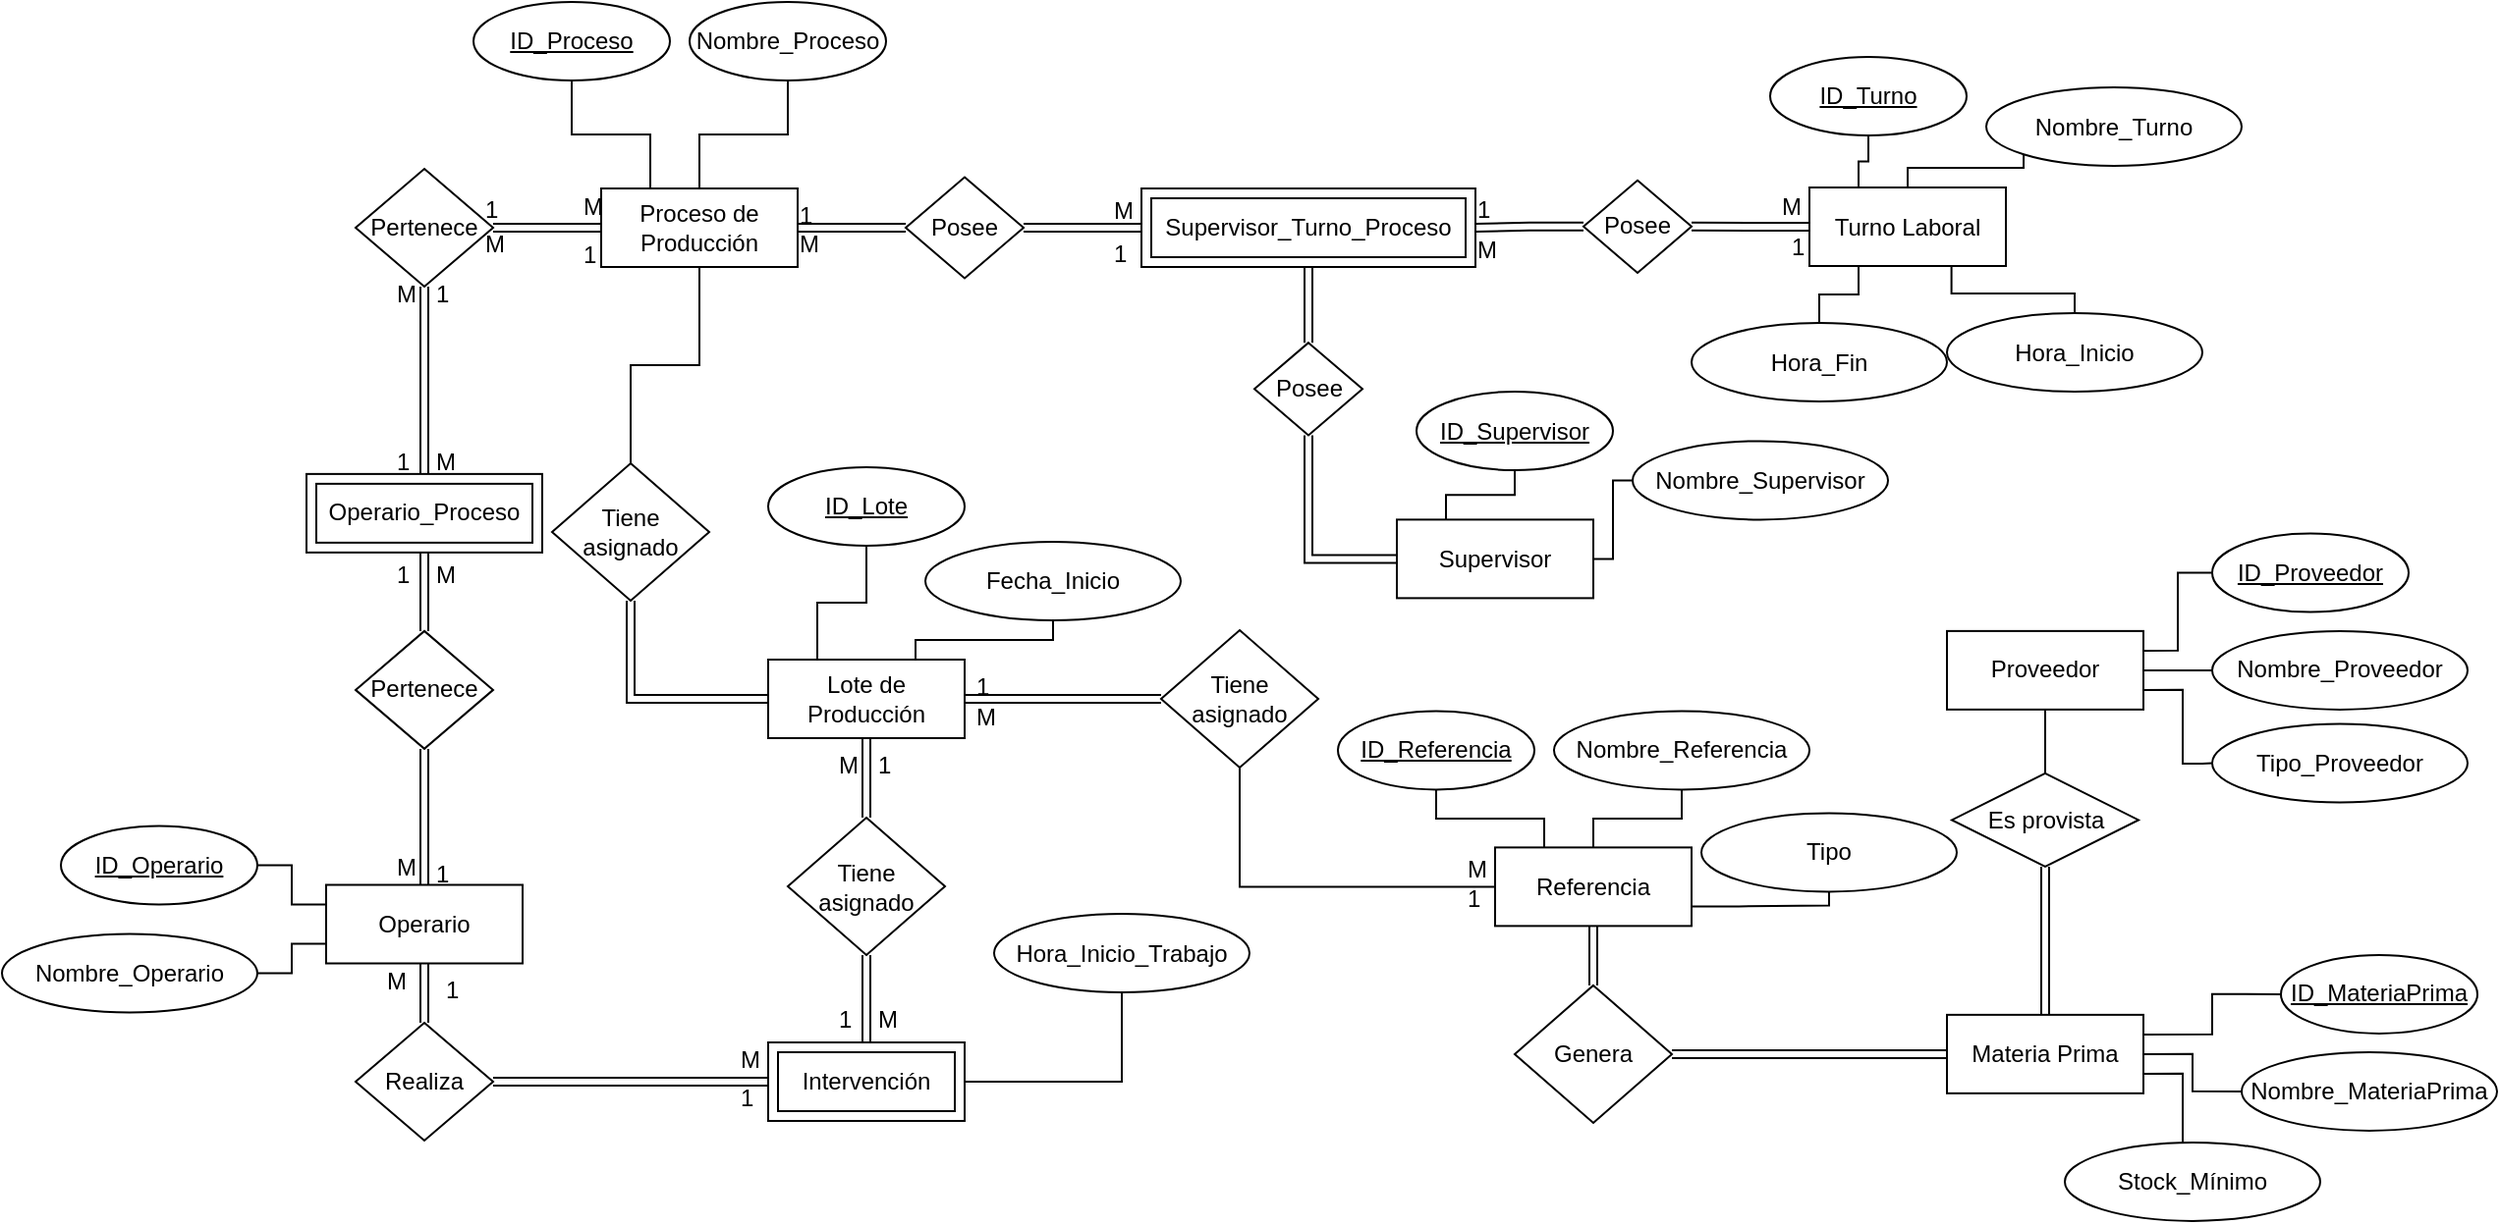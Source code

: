 <mxfile version="21.6.8" type="github" pages="3">
  <diagram id="JAN-8_OlBslCBlcEPleI" name="Modelo Entidad Relación (Conceptual)">
    <mxGraphModel dx="1155" dy="637" grid="1" gridSize="10" guides="1" tooltips="1" connect="1" arrows="1" fold="1" page="1" pageScale="1" pageWidth="1400" pageHeight="850" math="0" shadow="0">
      <root>
        <mxCell id="0" />
        <mxCell id="1" parent="0" />
        <mxCell id="QF-t9vaOwvS2G7b08hl--1" value="&lt;u&gt;ID_Proceso &lt;/u&gt;" style="ellipse;whiteSpace=wrap;html=1;align=center;strokeWidth=1;" parent="1" vertex="1">
          <mxGeometry x="320" y="100" width="100" height="40" as="geometry" />
        </mxCell>
        <mxCell id="QF-t9vaOwvS2G7b08hl--2" value="Nombre_Proceso" style="ellipse;whiteSpace=wrap;html=1;align=center;strokeWidth=1;" parent="1" vertex="1">
          <mxGeometry x="430" y="100" width="100" height="40" as="geometry" />
        </mxCell>
        <mxCell id="QF-t9vaOwvS2G7b08hl--4" value="" style="endArrow=none;html=1;rounded=0;exitX=0.25;exitY=0;exitDx=0;exitDy=0;entryX=0.5;entryY=1;entryDx=0;entryDy=0;edgeStyle=orthogonalEdgeStyle;elbow=vertical;" parent="1" source="f3sFCD1UmdtiA7-tjXtM-2" target="QF-t9vaOwvS2G7b08hl--1" edge="1">
          <mxGeometry relative="1" as="geometry">
            <mxPoint x="470" y="265" as="sourcePoint" />
            <mxPoint x="630" y="265" as="targetPoint" />
          </mxGeometry>
        </mxCell>
        <mxCell id="QF-t9vaOwvS2G7b08hl--5" value="" style="endArrow=none;html=1;rounded=0;exitX=0.5;exitY=0;exitDx=0;exitDy=0;entryX=0.5;entryY=1;entryDx=0;entryDy=0;edgeStyle=orthogonalEdgeStyle;" parent="1" source="f3sFCD1UmdtiA7-tjXtM-2" target="QF-t9vaOwvS2G7b08hl--2" edge="1">
          <mxGeometry relative="1" as="geometry">
            <mxPoint x="495" y="175" as="sourcePoint" />
            <mxPoint x="420" y="95" as="targetPoint" />
          </mxGeometry>
        </mxCell>
        <mxCell id="QF-t9vaOwvS2G7b08hl--6" value="Supervisor" style="whiteSpace=wrap;html=1;align=center;strokeWidth=1;" parent="1" vertex="1">
          <mxGeometry x="790" y="363.69" width="100" height="40" as="geometry" />
        </mxCell>
        <mxCell id="QF-t9vaOwvS2G7b08hl--8" value="Nombre_Supervisor" style="ellipse;whiteSpace=wrap;html=1;align=center;strokeWidth=1;" parent="1" vertex="1">
          <mxGeometry x="910" y="323.69" width="130" height="40" as="geometry" />
        </mxCell>
        <mxCell id="QF-t9vaOwvS2G7b08hl--9" value="" style="endArrow=none;html=1;rounded=0;exitX=0.25;exitY=0;exitDx=0;exitDy=0;entryX=0.5;entryY=1;entryDx=0;entryDy=0;edgeStyle=orthogonalEdgeStyle;" parent="1" source="QF-t9vaOwvS2G7b08hl--6" target="QF-t9vaOwvS2G7b08hl--11" edge="1">
          <mxGeometry relative="1" as="geometry">
            <mxPoint x="950" y="464" as="sourcePoint" />
            <mxPoint x="1110" y="464" as="targetPoint" />
          </mxGeometry>
        </mxCell>
        <mxCell id="QF-t9vaOwvS2G7b08hl--10" value="" style="endArrow=none;html=1;rounded=0;exitX=1;exitY=0.5;exitDx=0;exitDy=0;entryX=0;entryY=0.5;entryDx=0;entryDy=0;edgeStyle=orthogonalEdgeStyle;" parent="1" source="QF-t9vaOwvS2G7b08hl--6" target="QF-t9vaOwvS2G7b08hl--8" edge="1">
          <mxGeometry relative="1" as="geometry">
            <mxPoint x="975" y="374" as="sourcePoint" />
            <mxPoint x="900" y="294" as="targetPoint" />
          </mxGeometry>
        </mxCell>
        <mxCell id="QF-t9vaOwvS2G7b08hl--11" value="ID_Supervisor " style="ellipse;whiteSpace=wrap;html=1;align=center;fontStyle=4;strokeWidth=1;" parent="1" vertex="1">
          <mxGeometry x="800" y="298.5" width="100" height="40" as="geometry" />
        </mxCell>
        <mxCell id="QF-t9vaOwvS2G7b08hl--27" value="Lote de Producción" style="whiteSpace=wrap;html=1;align=center;strokeWidth=1;" parent="1" vertex="1">
          <mxGeometry x="470" y="435" width="100" height="40" as="geometry" />
        </mxCell>
        <mxCell id="QF-t9vaOwvS2G7b08hl--28" value="Fecha_Inicio" style="ellipse;whiteSpace=wrap;html=1;align=center;strokeWidth=1;" parent="1" vertex="1">
          <mxGeometry x="550" y="375" width="130" height="40" as="geometry" />
        </mxCell>
        <mxCell id="QF-t9vaOwvS2G7b08hl--29" value="" style="endArrow=none;html=1;rounded=0;exitX=0.25;exitY=0;exitDx=0;exitDy=0;entryX=0.5;entryY=1;entryDx=0;entryDy=0;edgeStyle=orthogonalEdgeStyle;" parent="1" source="QF-t9vaOwvS2G7b08hl--27" target="QF-t9vaOwvS2G7b08hl--31" edge="1">
          <mxGeometry relative="1" as="geometry">
            <mxPoint x="510" y="525" as="sourcePoint" />
            <mxPoint x="670" y="525" as="targetPoint" />
          </mxGeometry>
        </mxCell>
        <mxCell id="QF-t9vaOwvS2G7b08hl--30" value="" style="endArrow=none;html=1;rounded=0;exitX=0.75;exitY=0;exitDx=0;exitDy=0;entryX=0.5;entryY=1;entryDx=0;entryDy=0;edgeStyle=orthogonalEdgeStyle;" parent="1" source="QF-t9vaOwvS2G7b08hl--27" target="QF-t9vaOwvS2G7b08hl--28" edge="1">
          <mxGeometry relative="1" as="geometry">
            <mxPoint x="535" y="435" as="sourcePoint" />
            <mxPoint x="460" y="355" as="targetPoint" />
            <Array as="points">
              <mxPoint x="545" y="425" />
              <mxPoint x="615" y="425" />
            </Array>
          </mxGeometry>
        </mxCell>
        <mxCell id="QF-t9vaOwvS2G7b08hl--31" value="ID_Lote" style="ellipse;whiteSpace=wrap;html=1;align=center;fontStyle=4;strokeWidth=1;" parent="1" vertex="1">
          <mxGeometry x="470" y="337" width="100" height="40" as="geometry" />
        </mxCell>
        <mxCell id="QF-t9vaOwvS2G7b08hl--37" value="Nombre_Referencia" style="ellipse;whiteSpace=wrap;html=1;align=center;strokeWidth=1;" parent="1" vertex="1">
          <mxGeometry x="870" y="461.19" width="130" height="40" as="geometry" />
        </mxCell>
        <mxCell id="QF-t9vaOwvS2G7b08hl--38" value="" style="endArrow=none;html=1;rounded=0;exitX=0.25;exitY=0;exitDx=0;exitDy=0;entryX=0.5;entryY=1;entryDx=0;entryDy=0;edgeStyle=orthogonalEdgeStyle;" parent="1" source="QF-t9vaOwvS2G7b08hl--36" target="QF-t9vaOwvS2G7b08hl--40" edge="1">
          <mxGeometry relative="1" as="geometry">
            <mxPoint x="880" y="630.44" as="sourcePoint" />
            <mxPoint x="1040" y="630.44" as="targetPoint" />
          </mxGeometry>
        </mxCell>
        <mxCell id="QF-t9vaOwvS2G7b08hl--40" value="ID_Referencia" style="ellipse;whiteSpace=wrap;html=1;align=center;fontStyle=4;strokeWidth=1;" parent="1" vertex="1">
          <mxGeometry x="760" y="461.19" width="100" height="40" as="geometry" />
        </mxCell>
        <mxCell id="QF-t9vaOwvS2G7b08hl--43" value="" style="endArrow=none;html=1;rounded=0;exitX=1;exitY=0.75;exitDx=0;exitDy=0;entryX=0.5;entryY=1;entryDx=0;entryDy=0;edgeStyle=orthogonalEdgeStyle;" parent="1" source="QF-t9vaOwvS2G7b08hl--36" target="QF-t9vaOwvS2G7b08hl--46" edge="1">
          <mxGeometry relative="1" as="geometry">
            <mxPoint x="960" y="620.44" as="sourcePoint" />
            <mxPoint x="980" y="480.44" as="targetPoint" />
            <Array as="points">
              <mxPoint x="964" y="560.19" />
              <mxPoint x="1010" y="560.19" />
            </Array>
          </mxGeometry>
        </mxCell>
        <mxCell id="QF-t9vaOwvS2G7b08hl--46" value="Tipo" style="ellipse;whiteSpace=wrap;html=1;align=center;strokeWidth=1;" parent="1" vertex="1">
          <mxGeometry x="945" y="513.19" width="130" height="40" as="geometry" />
        </mxCell>
        <mxCell id="QF-t9vaOwvS2G7b08hl--49" value="Nombre_Operario" style="ellipse;whiteSpace=wrap;html=1;align=center;strokeWidth=1;" parent="1" vertex="1">
          <mxGeometry x="80" y="574.75" width="130" height="40" as="geometry" />
        </mxCell>
        <mxCell id="QF-t9vaOwvS2G7b08hl--50" value="" style="endArrow=none;html=1;rounded=0;exitX=0;exitY=0.25;exitDx=0;exitDy=0;entryX=1;entryY=0.5;entryDx=0;entryDy=0;edgeStyle=orthogonalEdgeStyle;" parent="1" source="QF-t9vaOwvS2G7b08hl--48" target="QF-t9vaOwvS2G7b08hl--52" edge="1">
          <mxGeometry relative="1" as="geometry">
            <mxPoint x="115" y="454.75" as="sourcePoint" />
            <mxPoint x="275" y="454.75" as="targetPoint" />
          </mxGeometry>
        </mxCell>
        <mxCell id="QF-t9vaOwvS2G7b08hl--51" value="" style="endArrow=none;html=1;rounded=0;exitX=0;exitY=0.75;exitDx=0;exitDy=0;entryX=1;entryY=0.5;entryDx=0;entryDy=0;edgeStyle=orthogonalEdgeStyle;" parent="1" source="QF-t9vaOwvS2G7b08hl--48" target="QF-t9vaOwvS2G7b08hl--49" edge="1">
          <mxGeometry relative="1" as="geometry">
            <mxPoint x="140" y="364.75" as="sourcePoint" />
            <mxPoint x="65" y="284.75" as="targetPoint" />
          </mxGeometry>
        </mxCell>
        <mxCell id="QF-t9vaOwvS2G7b08hl--52" value="ID_Operario" style="ellipse;whiteSpace=wrap;html=1;align=center;fontStyle=4;strokeWidth=1;" parent="1" vertex="1">
          <mxGeometry x="110" y="519.75" width="100" height="40" as="geometry" />
        </mxCell>
        <mxCell id="QF-t9vaOwvS2G7b08hl--59" value="Nombre_Turno" style="ellipse;whiteSpace=wrap;html=1;align=center;strokeWidth=1;" parent="1" vertex="1">
          <mxGeometry x="1090" y="143.5" width="130" height="40" as="geometry" />
        </mxCell>
        <mxCell id="QF-t9vaOwvS2G7b08hl--60" value="" style="endArrow=none;html=1;rounded=0;exitX=0.25;exitY=0;exitDx=0;exitDy=0;entryX=0.5;entryY=1;entryDx=0;entryDy=0;edgeStyle=orthogonalEdgeStyle;" parent="1" source="QF-t9vaOwvS2G7b08hl--58" target="QF-t9vaOwvS2G7b08hl--62" edge="1">
          <mxGeometry relative="1" as="geometry">
            <mxPoint x="1230" y="230.25" as="sourcePoint" />
            <mxPoint x="1390" y="230.25" as="targetPoint" />
          </mxGeometry>
        </mxCell>
        <mxCell id="QF-t9vaOwvS2G7b08hl--61" value="" style="endArrow=none;html=1;rounded=0;exitX=0.5;exitY=0;exitDx=0;exitDy=0;entryX=0;entryY=1;entryDx=0;entryDy=0;edgeStyle=orthogonalEdgeStyle;" parent="1" source="QF-t9vaOwvS2G7b08hl--58" target="QF-t9vaOwvS2G7b08hl--59" edge="1">
          <mxGeometry relative="1" as="geometry">
            <mxPoint x="1255" y="140.25" as="sourcePoint" />
            <mxPoint x="1180" y="60.25" as="targetPoint" />
          </mxGeometry>
        </mxCell>
        <mxCell id="QF-t9vaOwvS2G7b08hl--62" value="ID_Turno" style="ellipse;whiteSpace=wrap;html=1;align=center;fontStyle=4;strokeWidth=1;" parent="1" vertex="1">
          <mxGeometry x="980" y="128" width="100" height="40" as="geometry" />
        </mxCell>
        <mxCell id="QF-t9vaOwvS2G7b08hl--63" value="" style="endArrow=none;html=1;rounded=0;exitX=0.25;exitY=1;exitDx=0;exitDy=0;edgeStyle=orthogonalEdgeStyle;" parent="1" source="QF-t9vaOwvS2G7b08hl--58" target="QF-t9vaOwvS2G7b08hl--66" edge="1">
          <mxGeometry relative="1" as="geometry">
            <mxPoint x="1200" y="360.25" as="sourcePoint" />
            <mxPoint x="1330" y="130.25" as="targetPoint" />
          </mxGeometry>
        </mxCell>
        <mxCell id="QF-t9vaOwvS2G7b08hl--64" value="" style="endArrow=none;html=1;rounded=0;exitX=0.723;exitY=0.992;exitDx=0;exitDy=0;entryX=0.5;entryY=0;entryDx=0;entryDy=0;edgeStyle=orthogonalEdgeStyle;exitPerimeter=0;" parent="1" source="QF-t9vaOwvS2G7b08hl--58" target="QF-t9vaOwvS2G7b08hl--65" edge="1">
          <mxGeometry relative="1" as="geometry">
            <mxPoint x="1310" y="220.25" as="sourcePoint" />
            <mxPoint x="1330" y="80.25" as="targetPoint" />
            <Array as="points">
              <mxPoint x="1082" y="248.5" />
              <mxPoint x="1125" y="248.5" />
            </Array>
          </mxGeometry>
        </mxCell>
        <mxCell id="QF-t9vaOwvS2G7b08hl--65" value="Hora_Inicio" style="ellipse;whiteSpace=wrap;html=1;align=center;strokeWidth=1;" parent="1" vertex="1">
          <mxGeometry x="1070" y="258.5" width="130" height="40" as="geometry" />
        </mxCell>
        <mxCell id="QF-t9vaOwvS2G7b08hl--66" value="Hora_Fin" style="ellipse;whiteSpace=wrap;html=1;align=center;strokeWidth=1;" parent="1" vertex="1">
          <mxGeometry x="940" y="263.5" width="130" height="40" as="geometry" />
        </mxCell>
        <mxCell id="QF-t9vaOwvS2G7b08hl--67" value="Materia Prima" style="whiteSpace=wrap;html=1;align=center;strokeWidth=1;" parent="1" vertex="1">
          <mxGeometry x="1070" y="615.94" width="100" height="40" as="geometry" />
        </mxCell>
        <mxCell id="QF-t9vaOwvS2G7b08hl--68" value="Nombre_MateriaPrima" style="ellipse;whiteSpace=wrap;html=1;align=center;strokeWidth=1;" parent="1" vertex="1">
          <mxGeometry x="1220" y="634.94" width="130" height="40" as="geometry" />
        </mxCell>
        <mxCell id="QF-t9vaOwvS2G7b08hl--69" value="" style="endArrow=none;html=1;rounded=0;exitX=1;exitY=0.25;exitDx=0;exitDy=0;entryX=0;entryY=0.5;entryDx=0;entryDy=0;edgeStyle=orthogonalEdgeStyle;" parent="1" source="QF-t9vaOwvS2G7b08hl--67" target="QF-t9vaOwvS2G7b08hl--71" edge="1">
          <mxGeometry relative="1" as="geometry">
            <mxPoint x="1140" y="705.94" as="sourcePoint" />
            <mxPoint x="1300" y="705.94" as="targetPoint" />
          </mxGeometry>
        </mxCell>
        <mxCell id="QF-t9vaOwvS2G7b08hl--70" value="" style="endArrow=none;html=1;rounded=0;exitX=1;exitY=0.5;exitDx=0;exitDy=0;entryX=0;entryY=0.5;entryDx=0;entryDy=0;edgeStyle=orthogonalEdgeStyle;" parent="1" source="QF-t9vaOwvS2G7b08hl--67" target="QF-t9vaOwvS2G7b08hl--68" edge="1">
          <mxGeometry relative="1" as="geometry">
            <mxPoint x="1165" y="615.94" as="sourcePoint" />
            <mxPoint x="1090" y="535.94" as="targetPoint" />
          </mxGeometry>
        </mxCell>
        <mxCell id="QF-t9vaOwvS2G7b08hl--71" value="ID_MateriaPrima " style="ellipse;whiteSpace=wrap;html=1;align=center;fontStyle=4;strokeWidth=1;" parent="1" vertex="1">
          <mxGeometry x="1240" y="585.44" width="100" height="40" as="geometry" />
        </mxCell>
        <mxCell id="QF-t9vaOwvS2G7b08hl--73" value="" style="endArrow=none;html=1;rounded=0;exitX=1;exitY=0.75;exitDx=0;exitDy=0;entryX=0.5;entryY=0;entryDx=0;entryDy=0;edgeStyle=orthogonalEdgeStyle;" parent="1" source="QF-t9vaOwvS2G7b08hl--67" target="QF-t9vaOwvS2G7b08hl--74" edge="1">
          <mxGeometry relative="1" as="geometry">
            <mxPoint x="1220" y="695.94" as="sourcePoint" />
            <mxPoint x="1240" y="555.94" as="targetPoint" />
            <Array as="points">
              <mxPoint x="1190" y="646" />
              <mxPoint x="1190" y="685" />
              <mxPoint x="1195" y="685" />
            </Array>
          </mxGeometry>
        </mxCell>
        <mxCell id="QF-t9vaOwvS2G7b08hl--74" value="Stock_Mínimo" style="ellipse;whiteSpace=wrap;html=1;align=center;strokeWidth=1;" parent="1" vertex="1">
          <mxGeometry x="1130" y="680.94" width="130" height="40" as="geometry" />
        </mxCell>
        <mxCell id="QF-t9vaOwvS2G7b08hl--76" value="Proveedor" style="whiteSpace=wrap;html=1;align=center;strokeWidth=1;" parent="1" vertex="1">
          <mxGeometry x="1070" y="420.44" width="100" height="40" as="geometry" />
        </mxCell>
        <mxCell id="QF-t9vaOwvS2G7b08hl--77" value="Nombre_Proveedor" style="ellipse;whiteSpace=wrap;html=1;align=center;strokeWidth=1;" parent="1" vertex="1">
          <mxGeometry x="1205" y="420.44" width="130" height="40" as="geometry" />
        </mxCell>
        <mxCell id="QF-t9vaOwvS2G7b08hl--78" value="" style="endArrow=none;html=1;rounded=0;entryX=0;entryY=0.5;entryDx=0;entryDy=0;edgeStyle=orthogonalEdgeStyle;exitX=1;exitY=0.25;exitDx=0;exitDy=0;" parent="1" target="QF-t9vaOwvS2G7b08hl--80" edge="1" source="QF-t9vaOwvS2G7b08hl--76">
          <mxGeometry relative="1" as="geometry">
            <mxPoint x="1130" y="324.25" as="sourcePoint" />
            <mxPoint x="1270" y="414.25" as="targetPoint" />
          </mxGeometry>
        </mxCell>
        <mxCell id="QF-t9vaOwvS2G7b08hl--79" value="" style="endArrow=none;html=1;rounded=0;exitX=1;exitY=0.5;exitDx=0;exitDy=0;entryX=0;entryY=0.5;entryDx=0;entryDy=0;edgeStyle=orthogonalEdgeStyle;" parent="1" source="QF-t9vaOwvS2G7b08hl--76" target="QF-t9vaOwvS2G7b08hl--77" edge="1">
          <mxGeometry relative="1" as="geometry">
            <mxPoint x="1135" y="420.44" as="sourcePoint" />
            <mxPoint x="1060" y="340.44" as="targetPoint" />
          </mxGeometry>
        </mxCell>
        <mxCell id="QF-t9vaOwvS2G7b08hl--80" value="ID_Proveedor " style="ellipse;whiteSpace=wrap;html=1;align=center;fontStyle=4;strokeWidth=1;" parent="1" vertex="1">
          <mxGeometry x="1205" y="370.75" width="100" height="40" as="geometry" />
        </mxCell>
        <mxCell id="QF-t9vaOwvS2G7b08hl--81" value="" style="endArrow=none;html=1;rounded=0;entryX=0;entryY=0.5;entryDx=0;entryDy=0;edgeStyle=orthogonalEdgeStyle;exitX=1;exitY=0.75;exitDx=0;exitDy=0;" parent="1" source="QF-t9vaOwvS2G7b08hl--76" target="QF-t9vaOwvS2G7b08hl--82" edge="1">
          <mxGeometry relative="1" as="geometry">
            <mxPoint x="1145" y="420.44" as="sourcePoint" />
            <mxPoint x="1239.122" y="344.608" as="targetPoint" />
            <Array as="points">
              <mxPoint x="1190" y="450" />
              <mxPoint x="1190" y="488" />
              <mxPoint x="1200" y="488" />
            </Array>
          </mxGeometry>
        </mxCell>
        <mxCell id="QF-t9vaOwvS2G7b08hl--82" value="Tipo_Proveedor " style="ellipse;whiteSpace=wrap;html=1;align=center;strokeWidth=1;" parent="1" vertex="1">
          <mxGeometry x="1205" y="467.75" width="130" height="40" as="geometry" />
        </mxCell>
        <mxCell id="QF-t9vaOwvS2G7b08hl--84" value="Hora_Inicio_Trabajo" style="ellipse;whiteSpace=wrap;html=1;align=center;strokeWidth=1;" parent="1" vertex="1">
          <mxGeometry x="585" y="564.5" width="130" height="40" as="geometry" />
        </mxCell>
        <mxCell id="QF-t9vaOwvS2G7b08hl--85" value="" style="endArrow=none;html=1;rounded=0;edgeStyle=orthogonalEdgeStyle;exitX=1;exitY=0.5;exitDx=0;exitDy=0;" parent="1" source="LGWgQBkFUeN2PDVX7ZiX-24" target="QF-t9vaOwvS2G7b08hl--84" edge="1">
          <mxGeometry relative="1" as="geometry">
            <mxPoint x="570" y="650" as="sourcePoint" />
            <mxPoint x="256.98" y="737" as="targetPoint" />
          </mxGeometry>
        </mxCell>
        <mxCell id="QF-t9vaOwvS2G7b08hl--86" value="Es provista" style="shape=rhombus;perimeter=rhombusPerimeter;whiteSpace=wrap;html=1;align=center;strokeWidth=1;" parent="1" vertex="1">
          <mxGeometry x="1072.5" y="492.94" width="95" height="47.5" as="geometry" />
        </mxCell>
        <mxCell id="QF-t9vaOwvS2G7b08hl--87" value="" style="shape=link;html=1;rounded=0;elbow=vertical;exitX=0.5;exitY=1;exitDx=0;exitDy=0;edgeStyle=orthogonalEdgeStyle;entryX=0.5;entryY=0;entryDx=0;entryDy=0;" parent="1" source="QF-t9vaOwvS2G7b08hl--86" target="QF-t9vaOwvS2G7b08hl--67" edge="1">
          <mxGeometry relative="1" as="geometry">
            <mxPoint x="1120" y="794.49" as="sourcePoint" />
            <mxPoint x="1130" y="610.44" as="targetPoint" />
          </mxGeometry>
        </mxCell>
        <mxCell id="QF-t9vaOwvS2G7b08hl--90" value="" style="endArrow=none;html=1;rounded=0;edgeStyle=orthogonalEdgeStyle;entryX=0.5;entryY=1;entryDx=0;entryDy=0;exitX=0.5;exitY=0;exitDx=0;exitDy=0;" parent="1" source="QF-t9vaOwvS2G7b08hl--86" target="QF-t9vaOwvS2G7b08hl--76" edge="1">
          <mxGeometry relative="1" as="geometry">
            <mxPoint x="1395" y="588.19" as="sourcePoint" />
            <mxPoint x="1375" y="528.19" as="targetPoint" />
          </mxGeometry>
        </mxCell>
        <mxCell id="QF-t9vaOwvS2G7b08hl--91" value="Posee" style="shape=rhombus;perimeter=rhombusPerimeter;whiteSpace=wrap;html=1;align=center;strokeWidth=1;strokeColor=default;" parent="1" vertex="1">
          <mxGeometry x="540" y="189.29" width="60" height="51.43" as="geometry" />
        </mxCell>
        <mxCell id="QF-t9vaOwvS2G7b08hl--92" value="" style="shape=link;html=1;rounded=0;elbow=vertical;exitX=1;exitY=0.5;exitDx=0;exitDy=0;edgeStyle=orthogonalEdgeStyle;entryX=0;entryY=0.5;entryDx=0;entryDy=0;" parent="1" source="f3sFCD1UmdtiA7-tjXtM-2" target="QF-t9vaOwvS2G7b08hl--91" edge="1">
          <mxGeometry relative="1" as="geometry">
            <mxPoint x="660" y="135" as="sourcePoint" />
            <mxPoint x="520" y="250" as="targetPoint" />
          </mxGeometry>
        </mxCell>
        <mxCell id="QF-t9vaOwvS2G7b08hl--94" value="" style="shape=link;html=1;rounded=0;elbow=vertical;exitX=0;exitY=0.5;exitDx=0;exitDy=0;edgeStyle=orthogonalEdgeStyle;entryX=0.5;entryY=1;entryDx=0;entryDy=0;" parent="1" source="QF-t9vaOwvS2G7b08hl--6" target="QF-t9vaOwvS2G7b08hl--99" edge="1">
          <mxGeometry relative="1" as="geometry">
            <mxPoint x="590" y="172.75" as="sourcePoint" />
            <mxPoint x="740" y="370" as="targetPoint" />
          </mxGeometry>
        </mxCell>
        <mxCell id="QF-t9vaOwvS2G7b08hl--98" value="" style="resizable=0;html=1;align=right;verticalAlign=bottom;dashed=1;strokeWidth=0;" parent="1" connectable="0" vertex="1">
          <mxGeometry x="880" y="410.75" as="geometry">
            <mxPoint x="-268" y="-5" as="offset" />
          </mxGeometry>
        </mxCell>
        <mxCell id="QF-t9vaOwvS2G7b08hl--99" value="Posee" style="shape=rhombus;perimeter=rhombusPerimeter;whiteSpace=wrap;html=1;align=center;strokeWidth=1;" parent="1" vertex="1">
          <mxGeometry x="717.5" y="273.58" width="55" height="47.14" as="geometry" />
        </mxCell>
        <mxCell id="QF-t9vaOwvS2G7b08hl--108" value="" style="resizable=0;html=1;align=right;verticalAlign=bottom;dashed=1;strokeWidth=0;" parent="1" connectable="0" vertex="1">
          <mxGeometry x="990" y="354" as="geometry">
            <mxPoint x="68" y="42" as="offset" />
          </mxGeometry>
        </mxCell>
        <mxCell id="QF-t9vaOwvS2G7b08hl--111" value="Tiene asignado" style="shape=rhombus;perimeter=rhombusPerimeter;whiteSpace=wrap;html=1;align=center;strokeWidth=1;" parent="1" vertex="1">
          <mxGeometry x="360" y="335" width="80" height="70" as="geometry" />
        </mxCell>
        <mxCell id="QF-t9vaOwvS2G7b08hl--112" value="" style="endArrow=none;html=1;rounded=0;exitX=0.5;exitY=0;exitDx=0;exitDy=0;entryX=0.5;entryY=1;entryDx=0;entryDy=0;edgeStyle=orthogonalEdgeStyle;" parent="1" source="QF-t9vaOwvS2G7b08hl--111" target="f3sFCD1UmdtiA7-tjXtM-2" edge="1">
          <mxGeometry relative="1" as="geometry">
            <mxPoint x="390" y="355" as="sourcePoint" />
            <mxPoint x="625" y="250" as="targetPoint" />
          </mxGeometry>
        </mxCell>
        <mxCell id="QF-t9vaOwvS2G7b08hl--113" value="" style="shape=link;html=1;rounded=0;elbow=vertical;exitX=0;exitY=0.5;exitDx=0;exitDy=0;entryX=0.5;entryY=1;entryDx=0;entryDy=0;" parent="1" source="QF-t9vaOwvS2G7b08hl--27" target="QF-t9vaOwvS2G7b08hl--111" edge="1">
          <mxGeometry relative="1" as="geometry">
            <mxPoint x="700" y="85" as="sourcePoint" />
            <mxPoint x="630" y="85" as="targetPoint" />
            <Array as="points">
              <mxPoint x="400" y="455" />
            </Array>
          </mxGeometry>
        </mxCell>
        <mxCell id="QF-t9vaOwvS2G7b08hl--118" value="Tiene asignado" style="shape=rhombus;perimeter=rhombusPerimeter;whiteSpace=wrap;html=1;align=center;strokeWidth=1;" parent="1" vertex="1">
          <mxGeometry x="670" y="420" width="80" height="70" as="geometry" />
        </mxCell>
        <mxCell id="QF-t9vaOwvS2G7b08hl--119" value="" style="shape=link;html=1;rounded=0;elbow=vertical;exitX=0;exitY=0.5;exitDx=0;exitDy=0;entryX=1;entryY=0.5;entryDx=0;entryDy=0;" parent="1" source="QF-t9vaOwvS2G7b08hl--118" target="QF-t9vaOwvS2G7b08hl--27" edge="1">
          <mxGeometry relative="1" as="geometry">
            <mxPoint x="480" y="465" as="sourcePoint" />
            <mxPoint x="310" y="288" as="targetPoint" />
            <Array as="points" />
          </mxGeometry>
        </mxCell>
        <mxCell id="QF-t9vaOwvS2G7b08hl--121" value="" style="resizable=0;html=1;align=right;verticalAlign=bottom;dashed=1;strokeWidth=0;" parent="1" connectable="0" vertex="1">
          <mxGeometry x="480" y="465.5" as="geometry">
            <mxPoint x="105" y="-16" as="offset" />
          </mxGeometry>
        </mxCell>
        <mxCell id="QF-t9vaOwvS2G7b08hl--124" value="Tiene asignado" style="shape=rhombus;perimeter=rhombusPerimeter;whiteSpace=wrap;html=1;align=center;strokeWidth=1;" parent="1" vertex="1">
          <mxGeometry x="480" y="515.5" width="80" height="70" as="geometry" />
        </mxCell>
        <mxCell id="QF-t9vaOwvS2G7b08hl--125" value="" style="shape=link;html=1;rounded=0;elbow=vertical;exitX=0.5;exitY=1;exitDx=0;exitDy=0;" parent="1" source="QF-t9vaOwvS2G7b08hl--27" target="QF-t9vaOwvS2G7b08hl--124" edge="1">
          <mxGeometry relative="1" as="geometry">
            <mxPoint x="670" y="505" as="sourcePoint" />
            <mxPoint x="830" y="505" as="targetPoint" />
          </mxGeometry>
        </mxCell>
        <mxCell id="QF-t9vaOwvS2G7b08hl--127" value="" style="shape=link;html=1;rounded=0;elbow=vertical;exitX=0.5;exitY=1;exitDx=0;exitDy=0;entryX=0.5;entryY=0;entryDx=0;entryDy=0;" parent="1" source="QF-t9vaOwvS2G7b08hl--124" target="LGWgQBkFUeN2PDVX7ZiX-24" edge="1">
          <mxGeometry relative="1" as="geometry">
            <mxPoint x="530" y="485" as="sourcePoint" />
            <mxPoint x="520" y="630" as="targetPoint" />
          </mxGeometry>
        </mxCell>
        <mxCell id="QF-t9vaOwvS2G7b08hl--131" value="M" style="text;strokeColor=none;fillColor=none;spacingLeft=4;spacingRight=4;overflow=hidden;rotatable=0;points=[[0,0.5],[1,0.5]];portConstraint=eastwest;fontSize=12;" parent="1" vertex="1">
          <mxGeometry x="570" y="450.5" width="40" height="30" as="geometry" />
        </mxCell>
        <mxCell id="QF-t9vaOwvS2G7b08hl--133" value="Pertenece" style="shape=rhombus;perimeter=rhombusPerimeter;whiteSpace=wrap;html=1;align=center;strokeWidth=1;" parent="1" vertex="1">
          <mxGeometry x="260" y="420.44" width="70" height="60" as="geometry" />
        </mxCell>
        <mxCell id="QF-t9vaOwvS2G7b08hl--134" value="" style="shape=link;html=1;rounded=0;elbow=vertical;exitX=0.5;exitY=0;exitDx=0;exitDy=0;edgeStyle=orthogonalEdgeStyle;entryX=0.5;entryY=1;entryDx=0;entryDy=0;" parent="1" source="QF-t9vaOwvS2G7b08hl--48" target="QF-t9vaOwvS2G7b08hl--133" edge="1">
          <mxGeometry relative="1" as="geometry">
            <mxPoint x="130" y="499.5" as="sourcePoint" />
            <mxPoint x="250" y="384.5" as="targetPoint" />
          </mxGeometry>
        </mxCell>
        <mxCell id="QF-t9vaOwvS2G7b08hl--135" value="" style="resizable=0;html=1;align=right;verticalAlign=bottom;dashed=1;strokeWidth=0;" parent="QF-t9vaOwvS2G7b08hl--134" connectable="0" vertex="1">
          <mxGeometry x="1" relative="1" as="geometry" />
        </mxCell>
        <mxCell id="QF-t9vaOwvS2G7b08hl--136" value="" style="shape=link;html=1;rounded=0;elbow=vertical;exitX=0;exitY=0.5;exitDx=0;exitDy=0;entryX=1;entryY=0.5;entryDx=0;entryDy=0;" parent="1" source="f3sFCD1UmdtiA7-tjXtM-2" target="LGWgQBkFUeN2PDVX7ZiX-8" edge="1">
          <mxGeometry relative="1" as="geometry">
            <mxPoint x="-20" y="290" as="sourcePoint" />
            <mxPoint x="380" y="270" as="targetPoint" />
          </mxGeometry>
        </mxCell>
        <mxCell id="QF-t9vaOwvS2G7b08hl--144" value="1" style="text;strokeColor=none;fillColor=none;spacingLeft=4;spacingRight=4;overflow=hidden;rotatable=0;points=[[0,0.5],[1,0.5]];portConstraint=eastwest;fontSize=12;" parent="1" vertex="1">
          <mxGeometry x="570" y="435" width="40" height="30" as="geometry" />
        </mxCell>
        <mxCell id="QF-t9vaOwvS2G7b08hl--154" value="Realiza" style="shape=rhombus;perimeter=rhombusPerimeter;whiteSpace=wrap;html=1;align=center;strokeWidth=1;" parent="1" vertex="1">
          <mxGeometry x="260" y="620" width="70" height="60" as="geometry" />
        </mxCell>
        <mxCell id="QF-t9vaOwvS2G7b08hl--155" value="" style="shape=link;html=1;rounded=0;elbow=vertical;entryX=0;entryY=0.5;entryDx=0;entryDy=0;exitX=1;exitY=0.5;exitDx=0;exitDy=0;edgeStyle=orthogonalEdgeStyle;" parent="1" source="QF-t9vaOwvS2G7b08hl--154" target="LGWgQBkFUeN2PDVX7ZiX-24" edge="1">
          <mxGeometry relative="1" as="geometry">
            <mxPoint x="610" y="325" as="sourcePoint" />
            <mxPoint x="470" y="650" as="targetPoint" />
          </mxGeometry>
        </mxCell>
        <mxCell id="QF-t9vaOwvS2G7b08hl--160" value="1" style="text;strokeColor=none;fillColor=none;spacingLeft=4;spacingRight=4;overflow=hidden;rotatable=0;points=[[0,0.5],[1,0.5]];portConstraint=eastwest;fontSize=12;" parent="1" vertex="1">
          <mxGeometry x="520" y="475" width="20" height="25.5" as="geometry" />
        </mxCell>
        <mxCell id="QF-t9vaOwvS2G7b08hl--163" value="Genera" style="shape=rhombus;perimeter=rhombusPerimeter;whiteSpace=wrap;html=1;align=center;strokeWidth=1;" parent="1" vertex="1">
          <mxGeometry x="850" y="600.94" width="80" height="70" as="geometry" />
        </mxCell>
        <mxCell id="QF-t9vaOwvS2G7b08hl--164" value="" style="shape=link;html=1;rounded=0;elbow=vertical;exitX=0.5;exitY=1;exitDx=0;exitDy=0;entryX=0.5;entryY=0;entryDx=0;entryDy=0;" parent="1" source="QF-t9vaOwvS2G7b08hl--36" target="QF-t9vaOwvS2G7b08hl--163" edge="1">
          <mxGeometry relative="1" as="geometry">
            <mxPoint x="550" y="335.44" as="sourcePoint" />
            <mxPoint x="710" y="335.44" as="targetPoint" />
          </mxGeometry>
        </mxCell>
        <mxCell id="QF-t9vaOwvS2G7b08hl--166" value="" style="shape=link;html=1;rounded=0;elbow=vertical;exitX=0;exitY=0.5;exitDx=0;exitDy=0;entryX=1;entryY=0.5;entryDx=0;entryDy=0;" parent="1" source="QF-t9vaOwvS2G7b08hl--67" target="QF-t9vaOwvS2G7b08hl--163" edge="1">
          <mxGeometry relative="1" as="geometry">
            <mxPoint x="900" y="485.44" as="sourcePoint" />
            <mxPoint x="900" y="600.44" as="targetPoint" />
          </mxGeometry>
        </mxCell>
        <mxCell id="LGWgQBkFUeN2PDVX7ZiX-5" value="M" style="text;strokeColor=none;fillColor=none;spacingLeft=4;spacingRight=4;overflow=hidden;rotatable=0;points=[[0,0.5],[1,0.5]];portConstraint=eastwest;fontSize=12;" vertex="1" parent="1">
          <mxGeometry x="500" y="475" width="20" height="25.5" as="geometry" />
        </mxCell>
        <mxCell id="LGWgQBkFUeN2PDVX7ZiX-7" value="" style="shape=link;html=1;rounded=0;elbow=vertical;exitX=0.5;exitY=0;exitDx=0;exitDy=0;entryX=0.5;entryY=1;entryDx=0;entryDy=0;" edge="1" parent="1" source="QF-t9vaOwvS2G7b08hl--133" target="LGWgQBkFUeN2PDVX7ZiX-6">
          <mxGeometry relative="1" as="geometry">
            <mxPoint x="520" y="370.44" as="sourcePoint" />
            <mxPoint x="365" y="370.44" as="targetPoint" />
          </mxGeometry>
        </mxCell>
        <mxCell id="LGWgQBkFUeN2PDVX7ZiX-9" value="" style="shape=link;html=1;rounded=0;elbow=vertical;exitX=0.5;exitY=1;exitDx=0;exitDy=0;entryX=0.5;entryY=0;entryDx=0;entryDy=0;edgeStyle=orthogonalEdgeStyle;" edge="1" parent="1" source="LGWgQBkFUeN2PDVX7ZiX-8" target="LGWgQBkFUeN2PDVX7ZiX-6">
          <mxGeometry relative="1" as="geometry">
            <mxPoint x="395" y="225" as="sourcePoint" />
            <mxPoint x="350" y="225" as="targetPoint" />
          </mxGeometry>
        </mxCell>
        <mxCell id="LGWgQBkFUeN2PDVX7ZiX-20" value="" style="shape=link;html=1;rounded=0;elbow=vertical;exitX=1;exitY=0.5;exitDx=0;exitDy=0;edgeStyle=orthogonalEdgeStyle;entryX=0;entryY=0.5;entryDx=0;entryDy=0;" edge="1" parent="1" source="QF-t9vaOwvS2G7b08hl--91" target="LGWgQBkFUeN2PDVX7ZiX-19">
          <mxGeometry relative="1" as="geometry">
            <mxPoint x="495" y="225" as="sourcePoint" />
            <mxPoint x="565" y="275" as="targetPoint" />
          </mxGeometry>
        </mxCell>
        <mxCell id="LGWgQBkFUeN2PDVX7ZiX-21" value="" style="shape=link;html=1;rounded=0;elbow=vertical;edgeStyle=orthogonalEdgeStyle;entryX=0.5;entryY=1;entryDx=0;entryDy=0;exitX=0.5;exitY=0;exitDx=0;exitDy=0;" edge="1" parent="1" source="QF-t9vaOwvS2G7b08hl--99" target="LGWgQBkFUeN2PDVX7ZiX-19">
          <mxGeometry relative="1" as="geometry">
            <mxPoint x="740" y="210" as="sourcePoint" />
            <mxPoint x="745" y="167" as="targetPoint" />
          </mxGeometry>
        </mxCell>
        <mxCell id="LGWgQBkFUeN2PDVX7ZiX-22" value="Posee" style="shape=rhombus;perimeter=rhombusPerimeter;whiteSpace=wrap;html=1;align=center;strokeWidth=1;" vertex="1" parent="1">
          <mxGeometry x="885" y="190.86" width="55" height="47.14" as="geometry" />
        </mxCell>
        <mxCell id="LGWgQBkFUeN2PDVX7ZiX-23" value="" style="shape=link;html=1;rounded=0;elbow=vertical;edgeStyle=orthogonalEdgeStyle;entryX=1;entryY=0.5;entryDx=0;entryDy=0;exitX=0;exitY=0.5;exitDx=0;exitDy=0;" edge="1" parent="1" source="QF-t9vaOwvS2G7b08hl--58" target="LGWgQBkFUeN2PDVX7ZiX-22">
          <mxGeometry relative="1" as="geometry">
            <mxPoint x="965.0" y="313.257" as="sourcePoint" />
            <mxPoint x="825.14" y="399.25" as="targetPoint" />
          </mxGeometry>
        </mxCell>
        <mxCell id="LGWgQBkFUeN2PDVX7ZiX-25" value="" style="endArrow=none;html=1;rounded=0;exitX=0.5;exitY=1;exitDx=0;exitDy=0;edgeStyle=orthogonalEdgeStyle;entryX=0;entryY=0.5;entryDx=0;entryDy=0;" edge="1" parent="1" source="QF-t9vaOwvS2G7b08hl--118" target="QF-t9vaOwvS2G7b08hl--36">
          <mxGeometry relative="1" as="geometry">
            <mxPoint x="800" y="510.25" as="sourcePoint" />
            <mxPoint x="810" y="510" as="targetPoint" />
          </mxGeometry>
        </mxCell>
        <mxCell id="LGWgQBkFUeN2PDVX7ZiX-26" value="" style="endArrow=none;html=1;rounded=0;exitX=0.5;exitY=0;exitDx=0;exitDy=0;entryX=0.5;entryY=1;entryDx=0;entryDy=0;edgeStyle=orthogonalEdgeStyle;" edge="1" parent="1" source="QF-t9vaOwvS2G7b08hl--36" target="QF-t9vaOwvS2G7b08hl--37">
          <mxGeometry relative="1" as="geometry">
            <mxPoint x="960" y="571.19" as="sourcePoint" />
            <mxPoint x="1030" y="590.19" as="targetPoint" />
          </mxGeometry>
        </mxCell>
        <mxCell id="LGWgQBkFUeN2PDVX7ZiX-31" value="" style="group" vertex="1" connectable="0" parent="1">
          <mxGeometry x="640" y="192" width="205" height="46" as="geometry" />
        </mxCell>
        <mxCell id="QF-t9vaOwvS2G7b08hl--147" value="M" style="text;strokeColor=none;fillColor=none;spacingLeft=4;spacingRight=4;overflow=hidden;rotatable=0;points=[[0,0.5],[1,0.5]];portConstraint=eastwest;fontSize=12;" parent="LGWgQBkFUeN2PDVX7ZiX-31" vertex="1">
          <mxGeometry y="0.25" width="20" height="25.5" as="geometry" />
        </mxCell>
        <mxCell id="QF-t9vaOwvS2G7b08hl--148" value="1" style="text;strokeColor=none;fillColor=none;spacingLeft=4;spacingRight=4;overflow=hidden;rotatable=0;points=[[0,0.5],[1,0.5]];portConstraint=eastwest;fontSize=12;" parent="LGWgQBkFUeN2PDVX7ZiX-31" vertex="1">
          <mxGeometry y="22.5" width="20" height="15.5" as="geometry" />
        </mxCell>
        <mxCell id="QF-t9vaOwvS2G7b08hl--151" value="M" style="text;strokeColor=none;fillColor=none;spacingLeft=4;spacingRight=4;overflow=hidden;rotatable=0;points=[[0,0.5],[1,0.5]];portConstraint=eastwest;fontSize=12;" parent="LGWgQBkFUeN2PDVX7ZiX-31" vertex="1">
          <mxGeometry x="185" y="20.5" width="20" height="25.5" as="geometry" />
        </mxCell>
        <mxCell id="QF-t9vaOwvS2G7b08hl--152" value="1" style="text;strokeColor=none;fillColor=none;spacingLeft=4;spacingRight=4;overflow=hidden;rotatable=0;points=[[0,0.5],[1,0.5]];portConstraint=eastwest;fontSize=12;" parent="LGWgQBkFUeN2PDVX7ZiX-31" vertex="1">
          <mxGeometry x="185" width="20" height="25.5" as="geometry" />
        </mxCell>
        <mxCell id="LGWgQBkFUeN2PDVX7ZiX-19" value="Supervisor_Turno_Proceso " style="shape=ext;margin=3;double=1;whiteSpace=wrap;html=1;align=center;" vertex="1" parent="LGWgQBkFUeN2PDVX7ZiX-31">
          <mxGeometry x="20" y="3" width="170" height="40" as="geometry" />
        </mxCell>
        <mxCell id="QF-t9vaOwvS2G7b08hl--100" value="" style="shape=link;html=1;rounded=0;elbow=vertical;edgeStyle=orthogonalEdgeStyle;entryX=1;entryY=0.5;entryDx=0;entryDy=0;exitX=0;exitY=0.5;exitDx=0;exitDy=0;" parent="1" source="LGWgQBkFUeN2PDVX7ZiX-22" target="LGWgQBkFUeN2PDVX7ZiX-19" edge="1">
          <mxGeometry relative="1" as="geometry">
            <mxPoint x="275" y="-412" as="sourcePoint" />
            <mxPoint x="355" y="-392" as="targetPoint" />
          </mxGeometry>
        </mxCell>
        <mxCell id="LGWgQBkFUeN2PDVX7ZiX-32" value="" style="group;strokeWidth=1;" vertex="1" connectable="0" parent="1">
          <mxGeometry x="980" y="190.5" width="120" height="46" as="geometry" />
        </mxCell>
        <mxCell id="QF-t9vaOwvS2G7b08hl--58" value="Turno Laboral" style="whiteSpace=wrap;html=1;align=center;strokeWidth=1;" parent="LGWgQBkFUeN2PDVX7ZiX-32" vertex="1">
          <mxGeometry x="20" y="4" width="100" height="40" as="geometry" />
        </mxCell>
        <mxCell id="QF-t9vaOwvS2G7b08hl--150" value="M" style="text;strokeColor=none;fillColor=none;spacingLeft=4;spacingRight=4;overflow=hidden;rotatable=0;points=[[0,0.5],[1,0.5]];portConstraint=eastwest;fontSize=12;" parent="LGWgQBkFUeN2PDVX7ZiX-32" vertex="1">
          <mxGeometry width="20" height="25.5" as="geometry" />
        </mxCell>
        <mxCell id="QF-t9vaOwvS2G7b08hl--153" value="1" style="text;strokeColor=none;fillColor=none;spacingLeft=4;spacingRight=4;overflow=hidden;rotatable=0;points=[[0,0.5],[1,0.5]];portConstraint=eastwest;fontSize=12;" parent="LGWgQBkFUeN2PDVX7ZiX-32" vertex="1">
          <mxGeometry x="5" y="20.5" width="20" height="25.5" as="geometry" />
        </mxCell>
        <mxCell id="LGWgQBkFUeN2PDVX7ZiX-33" value="" style="group" vertex="1" connectable="0" parent="1">
          <mxGeometry x="235" y="320.72" width="120" height="82.97" as="geometry" />
        </mxCell>
        <mxCell id="LGWgQBkFUeN2PDVX7ZiX-6" value="Operario_Proceso " style="shape=ext;margin=3;double=1;whiteSpace=wrap;html=1;align=center;" vertex="1" parent="LGWgQBkFUeN2PDVX7ZiX-33">
          <mxGeometry y="19.72" width="120" height="40" as="geometry" />
        </mxCell>
        <mxCell id="LGWgQBkFUeN2PDVX7ZiX-10" value="M" style="text;strokeColor=none;fillColor=none;spacingLeft=4;spacingRight=4;overflow=hidden;rotatable=0;points=[[0,0.5],[1,0.5]];portConstraint=eastwest;fontSize=12;" vertex="1" parent="LGWgQBkFUeN2PDVX7ZiX-33">
          <mxGeometry x="60" y="57.47" width="20" height="25.5" as="geometry" />
        </mxCell>
        <mxCell id="LGWgQBkFUeN2PDVX7ZiX-14" value="1" style="text;strokeColor=none;fillColor=none;spacingLeft=4;spacingRight=4;overflow=hidden;rotatable=0;points=[[0,0.5],[1,0.5]];portConstraint=eastwest;fontSize=12;" vertex="1" parent="LGWgQBkFUeN2PDVX7ZiX-33">
          <mxGeometry x="40" y="57.47" width="20" height="25.5" as="geometry" />
        </mxCell>
        <mxCell id="LGWgQBkFUeN2PDVX7ZiX-27" value="M" style="text;strokeColor=none;fillColor=none;spacingLeft=4;spacingRight=4;overflow=hidden;rotatable=0;points=[[0,0.5],[1,0.5]];portConstraint=eastwest;fontSize=12;" vertex="1" parent="LGWgQBkFUeN2PDVX7ZiX-33">
          <mxGeometry x="60" width="20" height="25.5" as="geometry" />
        </mxCell>
        <mxCell id="LGWgQBkFUeN2PDVX7ZiX-28" value="1" style="text;strokeColor=none;fillColor=none;spacingLeft=4;spacingRight=4;overflow=hidden;rotatable=0;points=[[0,0.5],[1,0.5]];portConstraint=eastwest;fontSize=12;" vertex="1" parent="LGWgQBkFUeN2PDVX7ZiX-33">
          <mxGeometry x="40" width="20" height="25.5" as="geometry" />
        </mxCell>
        <mxCell id="LGWgQBkFUeN2PDVX7ZiX-34" value="" style="group;strokeWidth=1;strokeColor=none;" vertex="1" connectable="0" parent="1">
          <mxGeometry x="260" y="185" width="100" height="80" as="geometry" />
        </mxCell>
        <mxCell id="LGWgQBkFUeN2PDVX7ZiX-8" value="Pertenece" style="shape=rhombus;perimeter=rhombusPerimeter;whiteSpace=wrap;html=1;align=center;strokeWidth=1;" vertex="1" parent="LGWgQBkFUeN2PDVX7ZiX-34">
          <mxGeometry width="70" height="60" as="geometry" />
        </mxCell>
        <mxCell id="LGWgQBkFUeN2PDVX7ZiX-15" value="1" style="text;strokeColor=none;fillColor=none;spacingLeft=4;spacingRight=4;overflow=hidden;rotatable=0;points=[[0,0.5],[1,0.5]];portConstraint=eastwest;fontSize=12;" vertex="1" parent="LGWgQBkFUeN2PDVX7ZiX-34">
          <mxGeometry x="35" y="50" width="20" height="25.5" as="geometry" />
        </mxCell>
        <mxCell id="LGWgQBkFUeN2PDVX7ZiX-18" value="M" style="text;strokeColor=none;fillColor=none;spacingLeft=4;spacingRight=4;overflow=hidden;rotatable=0;points=[[0,0.5],[1,0.5]];portConstraint=eastwest;fontSize=12;" vertex="1" parent="LGWgQBkFUeN2PDVX7ZiX-34">
          <mxGeometry x="15" y="50" width="40" height="30" as="geometry" />
        </mxCell>
        <mxCell id="LGWgQBkFUeN2PDVX7ZiX-29" value="1" style="text;strokeColor=none;fillColor=none;spacingLeft=4;spacingRight=4;overflow=hidden;rotatable=0;points=[[0,0.5],[1,0.5]];portConstraint=eastwest;fontSize=12;" vertex="1" parent="LGWgQBkFUeN2PDVX7ZiX-34">
          <mxGeometry x="60" y="7.18" width="40" height="30" as="geometry" />
        </mxCell>
        <mxCell id="LGWgQBkFUeN2PDVX7ZiX-30" value="M" style="text;strokeColor=none;fillColor=none;spacingLeft=4;spacingRight=4;overflow=hidden;rotatable=0;points=[[0,0.5],[1,0.5]];portConstraint=eastwest;fontSize=12;" vertex="1" parent="LGWgQBkFUeN2PDVX7ZiX-34">
          <mxGeometry x="60" y="24.5" width="20" height="25.5" as="geometry" />
        </mxCell>
        <mxCell id="LGWgQBkFUeN2PDVX7ZiX-35" value="" style="group;perimeterSpacing=0;strokeWidth=1;" vertex="1" connectable="0" parent="1">
          <mxGeometry x="370" y="190.5" width="150" height="58.495" as="geometry" />
        </mxCell>
        <mxCell id="f3sFCD1UmdtiA7-tjXtM-2" value="Proceso de Producción" style="whiteSpace=wrap;html=1;align=center;strokeWidth=1;" parent="LGWgQBkFUeN2PDVX7ZiX-35" vertex="1">
          <mxGeometry x="15" y="4.5" width="100" height="40" as="geometry" />
        </mxCell>
        <mxCell id="QF-t9vaOwvS2G7b08hl--115" value="" style="resizable=0;html=1;align=right;verticalAlign=bottom;dashed=1;strokeWidth=0;" parent="LGWgQBkFUeN2PDVX7ZiX-35" connectable="0" vertex="1">
          <mxGeometry x="140.003" y="34.495" as="geometry">
            <mxPoint x="-65" y="24" as="offset" />
          </mxGeometry>
        </mxCell>
        <mxCell id="QF-t9vaOwvS2G7b08hl--142" value="M" style="text;strokeColor=none;fillColor=none;spacingLeft=4;spacingRight=4;overflow=hidden;rotatable=0;points=[[0,0.5],[1,0.5]];portConstraint=eastwest;fontSize=12;" parent="LGWgQBkFUeN2PDVX7ZiX-35" vertex="1">
          <mxGeometry width="40" height="30" as="geometry" />
        </mxCell>
        <mxCell id="QF-t9vaOwvS2G7b08hl--143" value="1" style="text;strokeColor=none;fillColor=none;spacingLeft=4;spacingRight=4;overflow=hidden;rotatable=0;points=[[0,0.5],[1,0.5]];portConstraint=eastwest;fontSize=12;" parent="LGWgQBkFUeN2PDVX7ZiX-35" vertex="1">
          <mxGeometry y="24.5" width="40" height="30" as="geometry" />
        </mxCell>
        <mxCell id="QF-t9vaOwvS2G7b08hl--145" value="1" style="text;strokeColor=none;fillColor=none;spacingLeft=4;spacingRight=4;overflow=hidden;rotatable=0;points=[[0,0.5],[1,0.5]];portConstraint=eastwest;fontSize=12;" parent="LGWgQBkFUeN2PDVX7ZiX-35" vertex="1">
          <mxGeometry x="110" y="4.5" width="40" height="30" as="geometry" />
        </mxCell>
        <mxCell id="QF-t9vaOwvS2G7b08hl--149" value="M" style="text;strokeColor=none;fillColor=none;spacingLeft=4;spacingRight=4;overflow=hidden;rotatable=0;points=[[0,0.5],[1,0.5]];portConstraint=eastwest;fontSize=12;" parent="LGWgQBkFUeN2PDVX7ZiX-35" vertex="1">
          <mxGeometry x="110" y="19" width="20" height="25.5" as="geometry" />
        </mxCell>
        <mxCell id="LGWgQBkFUeN2PDVX7ZiX-36" value="" style="group;strokeWidth=1;" vertex="1" connectable="0" parent="1">
          <mxGeometry x="245" y="527" width="100" height="87.75" as="geometry" />
        </mxCell>
        <mxCell id="QF-t9vaOwvS2G7b08hl--48" value="Operario" style="whiteSpace=wrap;html=1;align=center;strokeWidth=1;" parent="LGWgQBkFUeN2PDVX7ZiX-36" vertex="1">
          <mxGeometry y="22.75" width="100" height="40" as="geometry" />
        </mxCell>
        <mxCell id="QF-t9vaOwvS2G7b08hl--157" value="" style="shape=link;html=1;rounded=0;elbow=vertical;exitX=0.5;exitY=0;exitDx=0;exitDy=0;entryX=0.5;entryY=1;entryDx=0;entryDy=0;" parent="LGWgQBkFUeN2PDVX7ZiX-36" source="QF-t9vaOwvS2G7b08hl--154" target="QF-t9vaOwvS2G7b08hl--48" edge="1">
          <mxGeometry relative="1" as="geometry">
            <mxPoint x="-35" y="92.5" as="sourcePoint" />
            <mxPoint x="125" y="92.5" as="targetPoint" />
          </mxGeometry>
        </mxCell>
        <mxCell id="QF-t9vaOwvS2G7b08hl--162" value="1" style="text;strokeColor=none;fillColor=none;spacingLeft=4;spacingRight=4;overflow=hidden;rotatable=0;points=[[0,0.5],[1,0.5]];portConstraint=eastwest;fontSize=12;" parent="LGWgQBkFUeN2PDVX7ZiX-36" vertex="1">
          <mxGeometry x="50" y="3.25" width="20" height="25.5" as="geometry" />
        </mxCell>
        <mxCell id="LGWgQBkFUeN2PDVX7ZiX-1" value="1" style="text;strokeColor=none;fillColor=none;spacingLeft=4;spacingRight=4;overflow=hidden;rotatable=0;points=[[0,0.5],[1,0.5]];portConstraint=eastwest;fontSize=12;" vertex="1" parent="LGWgQBkFUeN2PDVX7ZiX-36">
          <mxGeometry x="55" y="62.25" width="20" height="25.5" as="geometry" />
        </mxCell>
        <mxCell id="LGWgQBkFUeN2PDVX7ZiX-3" value="M" style="text;strokeColor=none;fillColor=none;spacingLeft=4;spacingRight=4;overflow=hidden;rotatable=0;points=[[0,0.5],[1,0.5]];portConstraint=eastwest;fontSize=12;" vertex="1" parent="LGWgQBkFUeN2PDVX7ZiX-36">
          <mxGeometry x="25" y="57.75" width="20" height="25.5" as="geometry" />
        </mxCell>
        <mxCell id="LGWgQBkFUeN2PDVX7ZiX-13" value="M" style="text;strokeColor=none;fillColor=none;spacingLeft=4;spacingRight=4;overflow=hidden;rotatable=0;points=[[0,0.5],[1,0.5]];portConstraint=eastwest;fontSize=12;" vertex="1" parent="LGWgQBkFUeN2PDVX7ZiX-36">
          <mxGeometry x="30" width="20" height="25.5" as="geometry" />
        </mxCell>
        <mxCell id="LGWgQBkFUeN2PDVX7ZiX-37" value="" style="group" vertex="1" connectable="0" parent="1">
          <mxGeometry x="450" y="604.5" width="120" height="65.5" as="geometry" />
        </mxCell>
        <mxCell id="QF-t9vaOwvS2G7b08hl--159" value="M" style="text;strokeColor=none;fillColor=none;spacingLeft=4;spacingRight=4;overflow=hidden;rotatable=0;points=[[0,0.5],[1,0.5]];portConstraint=eastwest;fontSize=12;" parent="LGWgQBkFUeN2PDVX7ZiX-37" vertex="1">
          <mxGeometry x="70" width="20" height="25.5" as="geometry" />
        </mxCell>
        <mxCell id="QF-t9vaOwvS2G7b08hl--161" value="M" style="text;strokeColor=none;fillColor=none;spacingLeft=4;spacingRight=4;overflow=hidden;rotatable=0;points=[[0,0.5],[1,0.5]];portConstraint=eastwest;fontSize=12;" parent="LGWgQBkFUeN2PDVX7ZiX-37" vertex="1">
          <mxGeometry y="20.5" width="20" height="25.5" as="geometry" />
        </mxCell>
        <mxCell id="LGWgQBkFUeN2PDVX7ZiX-2" value="1" style="text;strokeColor=none;fillColor=none;spacingLeft=4;spacingRight=4;overflow=hidden;rotatable=0;points=[[0,0.5],[1,0.5]];portConstraint=eastwest;fontSize=12;" vertex="1" parent="LGWgQBkFUeN2PDVX7ZiX-37">
          <mxGeometry y="40" width="20" height="25.5" as="geometry" />
        </mxCell>
        <mxCell id="LGWgQBkFUeN2PDVX7ZiX-4" value="1" style="text;strokeColor=none;fillColor=none;spacingLeft=4;spacingRight=4;overflow=hidden;rotatable=0;points=[[0,0.5],[1,0.5]];portConstraint=eastwest;fontSize=12;" vertex="1" parent="LGWgQBkFUeN2PDVX7ZiX-37">
          <mxGeometry x="50" width="20" height="25.5" as="geometry" />
        </mxCell>
        <mxCell id="LGWgQBkFUeN2PDVX7ZiX-24" value="Intervención" style="shape=ext;margin=3;double=1;whiteSpace=wrap;html=1;align=center;" vertex="1" parent="LGWgQBkFUeN2PDVX7ZiX-37">
          <mxGeometry x="20" y="25.5" width="100" height="40" as="geometry" />
        </mxCell>
        <mxCell id="LGWgQBkFUeN2PDVX7ZiX-38" value="" style="group;strokeWidth=1;" vertex="1" connectable="0" parent="1">
          <mxGeometry x="820" y="528.19" width="120" height="45" as="geometry" />
        </mxCell>
        <mxCell id="QF-t9vaOwvS2G7b08hl--36" value="Referencia" style="whiteSpace=wrap;html=1;align=center;strokeWidth=1;" parent="LGWgQBkFUeN2PDVX7ZiX-38" vertex="1">
          <mxGeometry x="20" y="2.5" width="100" height="40" as="geometry" />
        </mxCell>
        <mxCell id="QF-t9vaOwvS2G7b08hl--130" value="1" style="text;strokeColor=none;fillColor=none;spacingLeft=4;spacingRight=4;overflow=hidden;rotatable=0;points=[[0,0.5],[1,0.5]];portConstraint=eastwest;fontSize=12;" parent="LGWgQBkFUeN2PDVX7ZiX-38" vertex="1">
          <mxGeometry y="15" width="40" height="30" as="geometry" />
        </mxCell>
        <mxCell id="QF-t9vaOwvS2G7b08hl--132" value="M" style="text;strokeColor=none;fillColor=none;spacingLeft=4;spacingRight=4;overflow=hidden;rotatable=0;points=[[0,0.5],[1,0.5]];portConstraint=eastwest;fontSize=12;" parent="LGWgQBkFUeN2PDVX7ZiX-38" vertex="1">
          <mxGeometry width="40" height="30" as="geometry" />
        </mxCell>
      </root>
    </mxGraphModel>
  </diagram>
  <diagram name="Copia de Modelo Entidad Relación (Conceptual)" id="rr0RX_32oHJaKI3GwVZJ">
    <mxGraphModel dx="1572" dy="784" grid="1" gridSize="10" guides="1" tooltips="1" connect="1" arrows="1" fold="1" page="1" pageScale="1" pageWidth="1400" pageHeight="850" math="0" shadow="0">
      <root>
        <mxCell id="_abYnC6LDM-r_dlBOI30-0" />
        <mxCell id="_abYnC6LDM-r_dlBOI30-1" parent="_abYnC6LDM-r_dlBOI30-0" />
        <mxCell id="_abYnC6LDM-r_dlBOI30-2" value="&lt;u&gt;ID_Proceso &lt;/u&gt;" style="ellipse;whiteSpace=wrap;html=1;align=center;strokeWidth=1;" vertex="1" parent="_abYnC6LDM-r_dlBOI30-1">
          <mxGeometry x="480" y="128" width="100" height="40" as="geometry" />
        </mxCell>
        <mxCell id="_abYnC6LDM-r_dlBOI30-3" value="Nombre_Proceso" style="ellipse;whiteSpace=wrap;html=1;align=center;strokeWidth=1;" vertex="1" parent="_abYnC6LDM-r_dlBOI30-1">
          <mxGeometry x="590" y="128" width="100" height="40" as="geometry" />
        </mxCell>
        <mxCell id="_abYnC6LDM-r_dlBOI30-4" value="" style="endArrow=none;html=1;rounded=0;exitX=0.25;exitY=0;exitDx=0;exitDy=0;entryX=0.5;entryY=1;entryDx=0;entryDy=0;edgeStyle=orthogonalEdgeStyle;elbow=vertical;" edge="1" parent="_abYnC6LDM-r_dlBOI30-1" source="_abYnC6LDM-r_dlBOI30-112" target="_abYnC6LDM-r_dlBOI30-2">
          <mxGeometry relative="1" as="geometry">
            <mxPoint x="470" y="265" as="sourcePoint" />
            <mxPoint x="630" y="265" as="targetPoint" />
          </mxGeometry>
        </mxCell>
        <mxCell id="_abYnC6LDM-r_dlBOI30-5" value="" style="endArrow=none;html=1;rounded=0;exitX=0.5;exitY=0;exitDx=0;exitDy=0;entryX=0.5;entryY=1;entryDx=0;entryDy=0;edgeStyle=orthogonalEdgeStyle;" edge="1" parent="_abYnC6LDM-r_dlBOI30-1" source="_abYnC6LDM-r_dlBOI30-112" target="_abYnC6LDM-r_dlBOI30-3">
          <mxGeometry relative="1" as="geometry">
            <mxPoint x="495" y="175" as="sourcePoint" />
            <mxPoint x="420" y="95" as="targetPoint" />
          </mxGeometry>
        </mxCell>
        <mxCell id="_abYnC6LDM-r_dlBOI30-7" value="Nombre_Supervisor" style="ellipse;whiteSpace=wrap;html=1;align=center;strokeWidth=1;" vertex="1" parent="_abYnC6LDM-r_dlBOI30-1">
          <mxGeometry x="880" y="145.0" width="130" height="40" as="geometry" />
        </mxCell>
        <mxCell id="_abYnC6LDM-r_dlBOI30-8" value="" style="endArrow=none;html=1;rounded=0;exitX=0.25;exitY=0;exitDx=0;exitDy=0;entryX=0.5;entryY=1;entryDx=0;entryDy=0;edgeStyle=orthogonalEdgeStyle;" edge="1" parent="_abYnC6LDM-r_dlBOI30-1" source="_abYnC6LDM-r_dlBOI30-6" target="_abYnC6LDM-r_dlBOI30-10">
          <mxGeometry relative="1" as="geometry">
            <mxPoint x="950" y="464" as="sourcePoint" />
            <mxPoint x="1110" y="464" as="targetPoint" />
          </mxGeometry>
        </mxCell>
        <mxCell id="_abYnC6LDM-r_dlBOI30-10" value="ID_Supervisor " style="ellipse;whiteSpace=wrap;html=1;align=center;fontStyle=4;strokeWidth=1;" vertex="1" parent="_abYnC6LDM-r_dlBOI30-1">
          <mxGeometry x="760" y="140" width="100" height="40" as="geometry" />
        </mxCell>
        <mxCell id="_abYnC6LDM-r_dlBOI30-13" value="" style="endArrow=none;html=1;rounded=0;exitX=0.25;exitY=1;exitDx=0;exitDy=0;entryX=0.5;entryY=0;entryDx=0;entryDy=0;edgeStyle=orthogonalEdgeStyle;" edge="1" parent="_abYnC6LDM-r_dlBOI30-1" source="_abYnC6LDM-r_dlBOI30-11" target="_abYnC6LDM-r_dlBOI30-15">
          <mxGeometry relative="1" as="geometry">
            <mxPoint x="510" y="525" as="sourcePoint" />
            <mxPoint x="670" y="525" as="targetPoint" />
          </mxGeometry>
        </mxCell>
        <mxCell id="_abYnC6LDM-r_dlBOI30-16" value="Nombre_Referencia" style="ellipse;whiteSpace=wrap;html=1;align=center;strokeWidth=1;" vertex="1" parent="_abYnC6LDM-r_dlBOI30-1">
          <mxGeometry x="890" y="380.88" width="130" height="40" as="geometry" />
        </mxCell>
        <mxCell id="_abYnC6LDM-r_dlBOI30-17" value="" style="endArrow=none;html=1;rounded=0;exitX=0.25;exitY=0;exitDx=0;exitDy=0;entryX=0.5;entryY=1;entryDx=0;entryDy=0;edgeStyle=orthogonalEdgeStyle;" edge="1" parent="_abYnC6LDM-r_dlBOI30-1" source="_abYnC6LDM-r_dlBOI30-132" target="_abYnC6LDM-r_dlBOI30-18">
          <mxGeometry relative="1" as="geometry">
            <mxPoint x="900" y="550.13" as="sourcePoint" />
            <mxPoint x="1060" y="550.13" as="targetPoint" />
          </mxGeometry>
        </mxCell>
        <mxCell id="_abYnC6LDM-r_dlBOI30-18" value="ID_Referencia" style="ellipse;whiteSpace=wrap;html=1;align=center;fontStyle=4;strokeWidth=1;" vertex="1" parent="_abYnC6LDM-r_dlBOI30-1">
          <mxGeometry x="780" y="380.88" width="100" height="40" as="geometry" />
        </mxCell>
        <mxCell id="_abYnC6LDM-r_dlBOI30-19" value="" style="endArrow=none;html=1;rounded=0;exitX=1;exitY=0.75;exitDx=0;exitDy=0;entryX=0.5;entryY=1;entryDx=0;entryDy=0;edgeStyle=orthogonalEdgeStyle;" edge="1" parent="_abYnC6LDM-r_dlBOI30-1" source="_abYnC6LDM-r_dlBOI30-132" target="_abYnC6LDM-r_dlBOI30-20">
          <mxGeometry relative="1" as="geometry">
            <mxPoint x="980" y="540.13" as="sourcePoint" />
            <mxPoint x="1000" y="400.13" as="targetPoint" />
            <Array as="points">
              <mxPoint x="984" y="479.88" />
              <mxPoint x="1030" y="479.88" />
            </Array>
          </mxGeometry>
        </mxCell>
        <mxCell id="_abYnC6LDM-r_dlBOI30-20" value="Tipo" style="ellipse;whiteSpace=wrap;html=1;align=center;strokeWidth=1;" vertex="1" parent="_abYnC6LDM-r_dlBOI30-1">
          <mxGeometry x="965" y="432.88" width="130" height="40" as="geometry" />
        </mxCell>
        <mxCell id="_abYnC6LDM-r_dlBOI30-25" value="Nombre_Turno" style="ellipse;whiteSpace=wrap;html=1;align=center;strokeWidth=1;" vertex="1" parent="_abYnC6LDM-r_dlBOI30-1">
          <mxGeometry x="1131" y="150" width="130" height="40" as="geometry" />
        </mxCell>
        <mxCell id="_abYnC6LDM-r_dlBOI30-27" value="" style="endArrow=none;html=1;rounded=0;exitX=0.5;exitY=0;exitDx=0;exitDy=0;entryX=0;entryY=1;entryDx=0;entryDy=0;edgeStyle=orthogonalEdgeStyle;" edge="1" parent="_abYnC6LDM-r_dlBOI30-1" source="_abYnC6LDM-r_dlBOI30-96" target="_abYnC6LDM-r_dlBOI30-25">
          <mxGeometry relative="1" as="geometry">
            <mxPoint x="1376" y="177.25" as="sourcePoint" />
            <mxPoint x="1301" y="97.25" as="targetPoint" />
          </mxGeometry>
        </mxCell>
        <mxCell id="_abYnC6LDM-r_dlBOI30-28" value="ID_Turno" style="ellipse;whiteSpace=wrap;html=1;align=center;fontStyle=4;strokeWidth=1;" vertex="1" parent="_abYnC6LDM-r_dlBOI30-1">
          <mxGeometry x="1021" y="150" width="100" height="40" as="geometry" />
        </mxCell>
        <mxCell id="_abYnC6LDM-r_dlBOI30-30" value="" style="endArrow=none;html=1;rounded=0;exitX=1;exitY=0.25;exitDx=0;exitDy=0;entryX=0;entryY=0.5;entryDx=0;entryDy=0;edgeStyle=orthogonalEdgeStyle;" edge="1" parent="_abYnC6LDM-r_dlBOI30-1" source="_abYnC6LDM-r_dlBOI30-96" target="_abYnC6LDM-r_dlBOI30-31">
          <mxGeometry relative="1" as="geometry">
            <mxPoint x="1431" y="257.25" as="sourcePoint" />
            <mxPoint x="1451" y="117.25" as="targetPoint" />
            <Array as="points">
              <mxPoint x="1231" y="242" />
              <mxPoint x="1231" y="195" />
            </Array>
          </mxGeometry>
        </mxCell>
        <mxCell id="_abYnC6LDM-r_dlBOI30-31" value="Hora_Inicio" style="ellipse;whiteSpace=wrap;html=1;align=center;strokeWidth=1;" vertex="1" parent="_abYnC6LDM-r_dlBOI30-1">
          <mxGeometry x="1251" y="175" width="130" height="40" as="geometry" />
        </mxCell>
        <mxCell id="_abYnC6LDM-r_dlBOI30-32" value="Hora_Fin" style="ellipse;whiteSpace=wrap;html=1;align=center;strokeWidth=1;" vertex="1" parent="_abYnC6LDM-r_dlBOI30-1">
          <mxGeometry x="1251" y="233.69" width="130" height="40" as="geometry" />
        </mxCell>
        <mxCell id="_abYnC6LDM-r_dlBOI30-33" value="Materia Prima" style="whiteSpace=wrap;html=1;align=center;strokeWidth=1;" vertex="1" parent="_abYnC6LDM-r_dlBOI30-1">
          <mxGeometry x="1090" y="535.63" width="100" height="40" as="geometry" />
        </mxCell>
        <mxCell id="_abYnC6LDM-r_dlBOI30-34" value="Nombre_MateriaPrima" style="ellipse;whiteSpace=wrap;html=1;align=center;strokeWidth=1;" vertex="1" parent="_abYnC6LDM-r_dlBOI30-1">
          <mxGeometry x="1260" y="549.69" width="130" height="40" as="geometry" />
        </mxCell>
        <mxCell id="_abYnC6LDM-r_dlBOI30-35" value="" style="endArrow=none;html=1;rounded=0;exitX=1;exitY=0.25;exitDx=0;exitDy=0;entryX=0;entryY=0.5;entryDx=0;entryDy=0;edgeStyle=orthogonalEdgeStyle;" edge="1" parent="_abYnC6LDM-r_dlBOI30-1" source="_abYnC6LDM-r_dlBOI30-33" target="_abYnC6LDM-r_dlBOI30-37">
          <mxGeometry relative="1" as="geometry">
            <mxPoint x="1160" y="625.63" as="sourcePoint" />
            <mxPoint x="1320" y="625.63" as="targetPoint" />
          </mxGeometry>
        </mxCell>
        <mxCell id="_abYnC6LDM-r_dlBOI30-36" value="" style="endArrow=none;html=1;rounded=0;exitX=1;exitY=0.5;exitDx=0;exitDy=0;entryX=0;entryY=0.5;entryDx=0;entryDy=0;edgeStyle=orthogonalEdgeStyle;" edge="1" parent="_abYnC6LDM-r_dlBOI30-1" source="_abYnC6LDM-r_dlBOI30-33" target="_abYnC6LDM-r_dlBOI30-34">
          <mxGeometry relative="1" as="geometry">
            <mxPoint x="1185" y="535.63" as="sourcePoint" />
            <mxPoint x="1110" y="455.63" as="targetPoint" />
          </mxGeometry>
        </mxCell>
        <mxCell id="_abYnC6LDM-r_dlBOI30-37" value="ID_MateriaPrima " style="ellipse;whiteSpace=wrap;html=1;align=center;fontStyle=4;strokeWidth=1;" vertex="1" parent="_abYnC6LDM-r_dlBOI30-1">
          <mxGeometry x="1260" y="505.13" width="100" height="40" as="geometry" />
        </mxCell>
        <mxCell id="_abYnC6LDM-r_dlBOI30-38" value="" style="endArrow=none;html=1;rounded=0;exitX=1;exitY=0.75;exitDx=0;exitDy=0;entryX=0;entryY=0.5;entryDx=0;entryDy=0;edgeStyle=orthogonalEdgeStyle;" edge="1" parent="_abYnC6LDM-r_dlBOI30-1" source="_abYnC6LDM-r_dlBOI30-33" target="_abYnC6LDM-r_dlBOI30-39">
          <mxGeometry relative="1" as="geometry">
            <mxPoint x="1240" y="615.63" as="sourcePoint" />
            <mxPoint x="1260" y="475.63" as="targetPoint" />
            <Array as="points">
              <mxPoint x="1210" y="565.69" />
              <mxPoint x="1210" y="619.69" />
            </Array>
          </mxGeometry>
        </mxCell>
        <mxCell id="_abYnC6LDM-r_dlBOI30-39" value="Stock_Mínimo" style="ellipse;whiteSpace=wrap;html=1;align=center;strokeWidth=1;" vertex="1" parent="_abYnC6LDM-r_dlBOI30-1">
          <mxGeometry x="1260" y="599.69" width="130" height="40" as="geometry" />
        </mxCell>
        <mxCell id="_abYnC6LDM-r_dlBOI30-40" value="Proveedor" style="whiteSpace=wrap;html=1;align=center;strokeWidth=1;" vertex="1" parent="_abYnC6LDM-r_dlBOI30-1">
          <mxGeometry x="1090" y="340.13" width="100" height="40" as="geometry" />
        </mxCell>
        <mxCell id="_abYnC6LDM-r_dlBOI30-41" value="Nombre_Proveedor" style="ellipse;whiteSpace=wrap;html=1;align=center;strokeWidth=1;" vertex="1" parent="_abYnC6LDM-r_dlBOI30-1">
          <mxGeometry x="1225" y="340.13" width="130" height="40" as="geometry" />
        </mxCell>
        <mxCell id="_abYnC6LDM-r_dlBOI30-42" value="" style="endArrow=none;html=1;rounded=0;entryX=0;entryY=0.5;entryDx=0;entryDy=0;edgeStyle=orthogonalEdgeStyle;exitX=1;exitY=0.25;exitDx=0;exitDy=0;" edge="1" parent="_abYnC6LDM-r_dlBOI30-1" source="_abYnC6LDM-r_dlBOI30-40" target="_abYnC6LDM-r_dlBOI30-44">
          <mxGeometry relative="1" as="geometry">
            <mxPoint x="1150" y="243.94" as="sourcePoint" />
            <mxPoint x="1290" y="333.94" as="targetPoint" />
          </mxGeometry>
        </mxCell>
        <mxCell id="_abYnC6LDM-r_dlBOI30-43" value="" style="endArrow=none;html=1;rounded=0;exitX=1;exitY=0.5;exitDx=0;exitDy=0;entryX=0;entryY=0.5;entryDx=0;entryDy=0;edgeStyle=orthogonalEdgeStyle;" edge="1" parent="_abYnC6LDM-r_dlBOI30-1" source="_abYnC6LDM-r_dlBOI30-40" target="_abYnC6LDM-r_dlBOI30-41">
          <mxGeometry relative="1" as="geometry">
            <mxPoint x="1155" y="340.13" as="sourcePoint" />
            <mxPoint x="1080" y="260.13" as="targetPoint" />
          </mxGeometry>
        </mxCell>
        <mxCell id="_abYnC6LDM-r_dlBOI30-44" value="ID_Proveedor " style="ellipse;whiteSpace=wrap;html=1;align=center;fontStyle=4;strokeWidth=1;" vertex="1" parent="_abYnC6LDM-r_dlBOI30-1">
          <mxGeometry x="1225" y="290.44" width="100" height="40" as="geometry" />
        </mxCell>
        <mxCell id="_abYnC6LDM-r_dlBOI30-45" value="" style="endArrow=none;html=1;rounded=0;entryX=0;entryY=0.5;entryDx=0;entryDy=0;edgeStyle=orthogonalEdgeStyle;exitX=1;exitY=0.75;exitDx=0;exitDy=0;" edge="1" parent="_abYnC6LDM-r_dlBOI30-1" source="_abYnC6LDM-r_dlBOI30-40" target="_abYnC6LDM-r_dlBOI30-46">
          <mxGeometry relative="1" as="geometry">
            <mxPoint x="1165" y="340.13" as="sourcePoint" />
            <mxPoint x="1259.122" y="264.298" as="targetPoint" />
            <Array as="points">
              <mxPoint x="1210" y="369.69" />
              <mxPoint x="1210" y="407.69" />
              <mxPoint x="1220" y="407.69" />
            </Array>
          </mxGeometry>
        </mxCell>
        <mxCell id="_abYnC6LDM-r_dlBOI30-46" value="Tipo_Proveedor " style="ellipse;whiteSpace=wrap;html=1;align=center;strokeWidth=1;" vertex="1" parent="_abYnC6LDM-r_dlBOI30-1">
          <mxGeometry x="1225" y="387.44" width="130" height="40" as="geometry" />
        </mxCell>
        <mxCell id="_abYnC6LDM-r_dlBOI30-47" value="Fecha_Hora_Inicio_Trabajo" style="ellipse;whiteSpace=wrap;html=1;align=center;strokeWidth=1;" vertex="1" parent="_abYnC6LDM-r_dlBOI30-1">
          <mxGeometry x="280" y="525.23" width="160" height="40" as="geometry" />
        </mxCell>
        <mxCell id="_abYnC6LDM-r_dlBOI30-48" value="" style="endArrow=none;html=1;rounded=0;edgeStyle=orthogonalEdgeStyle;exitX=0.5;exitY=1;exitDx=0;exitDy=0;" edge="1" parent="_abYnC6LDM-r_dlBOI30-1" source="_abYnC6LDM-r_dlBOI30-73" target="_abYnC6LDM-r_dlBOI30-47">
          <mxGeometry relative="1" as="geometry">
            <mxPoint x="540" y="650" as="sourcePoint" />
            <mxPoint x="226.98" y="734.69" as="targetPoint" />
          </mxGeometry>
        </mxCell>
        <mxCell id="_abYnC6LDM-r_dlBOI30-49" value="Es &lt;br&gt;suministrada" style="shape=rhombus;perimeter=rhombusPerimeter;whiteSpace=wrap;html=1;align=center;strokeWidth=1;" vertex="1" parent="_abYnC6LDM-r_dlBOI30-1">
          <mxGeometry x="1091.25" y="407.94" width="97.5" height="67.06" as="geometry" />
        </mxCell>
        <mxCell id="_abYnC6LDM-r_dlBOI30-50" value="" style="shape=link;html=1;rounded=0;elbow=vertical;exitX=0.5;exitY=1;exitDx=0;exitDy=0;edgeStyle=orthogonalEdgeStyle;entryX=0.5;entryY=0;entryDx=0;entryDy=0;" edge="1" parent="_abYnC6LDM-r_dlBOI30-1" source="_abYnC6LDM-r_dlBOI30-49" target="_abYnC6LDM-r_dlBOI30-33">
          <mxGeometry relative="1" as="geometry">
            <mxPoint x="1140" y="714.18" as="sourcePoint" />
            <mxPoint x="1150" y="530.13" as="targetPoint" />
          </mxGeometry>
        </mxCell>
        <mxCell id="_abYnC6LDM-r_dlBOI30-51" value="" style="endArrow=none;html=1;rounded=0;edgeStyle=orthogonalEdgeStyle;entryX=0.5;entryY=1;entryDx=0;entryDy=0;exitX=0.5;exitY=0;exitDx=0;exitDy=0;" edge="1" parent="_abYnC6LDM-r_dlBOI30-1" source="_abYnC6LDM-r_dlBOI30-49" target="_abYnC6LDM-r_dlBOI30-40">
          <mxGeometry relative="1" as="geometry">
            <mxPoint x="1415" y="507.88" as="sourcePoint" />
            <mxPoint x="1395" y="447.88" as="targetPoint" />
          </mxGeometry>
        </mxCell>
        <mxCell id="_abYnC6LDM-r_dlBOI30-57" value="" style="resizable=0;html=1;align=right;verticalAlign=bottom;dashed=1;strokeWidth=0;" connectable="0" vertex="1" parent="_abYnC6LDM-r_dlBOI30-1">
          <mxGeometry x="1010" y="273.69" as="geometry">
            <mxPoint x="68" y="42" as="offset" />
          </mxGeometry>
        </mxCell>
        <mxCell id="_abYnC6LDM-r_dlBOI30-58" value="Tiene asignado" style="shape=rhombus;perimeter=rhombusPerimeter;whiteSpace=wrap;html=1;align=center;strokeWidth=1;" vertex="1" parent="_abYnC6LDM-r_dlBOI30-1">
          <mxGeometry x="535" y="339.5" width="80" height="70" as="geometry" />
        </mxCell>
        <mxCell id="_abYnC6LDM-r_dlBOI30-59" value="" style="endArrow=none;html=1;rounded=0;exitX=0.5;exitY=0;exitDx=0;exitDy=0;entryX=0.5;entryY=1;entryDx=0;entryDy=0;edgeStyle=orthogonalEdgeStyle;" edge="1" parent="_abYnC6LDM-r_dlBOI30-1" source="_abYnC6LDM-r_dlBOI30-58" target="_abYnC6LDM-r_dlBOI30-112">
          <mxGeometry relative="1" as="geometry">
            <mxPoint x="390" y="355" as="sourcePoint" />
            <mxPoint x="625" y="250" as="targetPoint" />
            <Array as="points">
              <mxPoint x="575" y="340" />
              <mxPoint x="575" y="340" />
            </Array>
          </mxGeometry>
        </mxCell>
        <mxCell id="_abYnC6LDM-r_dlBOI30-61" value="Tiene asignado" style="shape=rhombus;perimeter=rhombusPerimeter;whiteSpace=wrap;html=1;align=center;strokeWidth=1;" vertex="1" parent="_abYnC6LDM-r_dlBOI30-1">
          <mxGeometry x="716.5" y="435.38" width="80" height="70" as="geometry" />
        </mxCell>
        <mxCell id="_abYnC6LDM-r_dlBOI30-62" value="" style="shape=link;html=1;rounded=0;elbow=vertical;exitX=0;exitY=0.5;exitDx=0;exitDy=0;entryX=1;entryY=0.5;entryDx=0;entryDy=0;edgeStyle=orthogonalEdgeStyle;" edge="1" parent="_abYnC6LDM-r_dlBOI30-1" source="_abYnC6LDM-r_dlBOI30-61" target="_abYnC6LDM-r_dlBOI30-11">
          <mxGeometry relative="1" as="geometry">
            <mxPoint x="480" y="465" as="sourcePoint" />
            <mxPoint x="310" y="288" as="targetPoint" />
          </mxGeometry>
        </mxCell>
        <mxCell id="_abYnC6LDM-r_dlBOI30-65" value="" style="shape=link;html=1;rounded=0;elbow=vertical;exitX=0;exitY=0.5;exitDx=0;exitDy=0;entryX=1;entryY=0.5;entryDx=0;entryDy=0;edgeStyle=orthogonalEdgeStyle;" edge="1" parent="_abYnC6LDM-r_dlBOI30-1" source="_abYnC6LDM-r_dlBOI30-11" target="_abYnC6LDM-r_dlBOI30-73">
          <mxGeometry relative="1" as="geometry">
            <mxPoint x="670" y="505" as="sourcePoint" />
            <mxPoint x="490" y="513.19" as="targetPoint" />
          </mxGeometry>
        </mxCell>
        <mxCell id="_abYnC6LDM-r_dlBOI30-71" value="" style="shape=link;html=1;rounded=0;elbow=vertical;exitX=0;exitY=0.5;exitDx=0;exitDy=0;entryX=1;entryY=0.5;entryDx=0;entryDy=0;edgeStyle=orthogonalEdgeStyle;" edge="1" parent="_abYnC6LDM-r_dlBOI30-1" source="_abYnC6LDM-r_dlBOI30-112" target="_abYnC6LDM-r_dlBOI30-106">
          <mxGeometry relative="1" as="geometry">
            <mxPoint x="-20" y="290" as="sourcePoint" />
            <mxPoint x="380" y="270" as="targetPoint" />
          </mxGeometry>
        </mxCell>
        <mxCell id="_abYnC6LDM-r_dlBOI30-73" value="Interviene" style="shape=rhombus;perimeter=rhombusPerimeter;whiteSpace=wrap;html=1;align=center;strokeWidth=1;" vertex="1" parent="_abYnC6LDM-r_dlBOI30-1">
          <mxGeometry x="390" y="439.57" width="70" height="60" as="geometry" />
        </mxCell>
        <mxCell id="_abYnC6LDM-r_dlBOI30-76" value="Emplea" style="shape=rhombus;perimeter=rhombusPerimeter;whiteSpace=wrap;html=1;align=center;strokeWidth=1;" vertex="1" parent="_abYnC6LDM-r_dlBOI30-1">
          <mxGeometry x="905" y="529.38" width="60" height="52.5" as="geometry" />
        </mxCell>
        <mxCell id="_abYnC6LDM-r_dlBOI30-77" value="" style="shape=link;html=1;rounded=0;elbow=vertical;exitX=0.75;exitY=1;exitDx=0;exitDy=0;entryX=0.5;entryY=0;entryDx=0;entryDy=0;" edge="1" parent="_abYnC6LDM-r_dlBOI30-1" source="_abYnC6LDM-r_dlBOI30-132" target="_abYnC6LDM-r_dlBOI30-76">
          <mxGeometry relative="1" as="geometry">
            <mxPoint x="570" y="255.13" as="sourcePoint" />
            <mxPoint x="730" y="255.13" as="targetPoint" />
          </mxGeometry>
        </mxCell>
        <mxCell id="_abYnC6LDM-r_dlBOI30-78" value="" style="shape=link;html=1;rounded=0;elbow=vertical;exitX=0;exitY=0.5;exitDx=0;exitDy=0;entryX=1;entryY=0.5;entryDx=0;entryDy=0;" edge="1" parent="_abYnC6LDM-r_dlBOI30-1" source="_abYnC6LDM-r_dlBOI30-33" target="_abYnC6LDM-r_dlBOI30-76">
          <mxGeometry relative="1" as="geometry">
            <mxPoint x="920" y="405.13" as="sourcePoint" />
            <mxPoint x="920" y="520.13" as="targetPoint" />
          </mxGeometry>
        </mxCell>
        <mxCell id="_abYnC6LDM-r_dlBOI30-81" value="" style="shape=link;html=1;rounded=0;elbow=vertical;exitX=0.5;exitY=1;exitDx=0;exitDy=0;edgeStyle=orthogonalEdgeStyle;" edge="1" parent="_abYnC6LDM-r_dlBOI30-1" source="_abYnC6LDM-r_dlBOI30-106" target="_abYnC6LDM-r_dlBOI30-119">
          <mxGeometry relative="1" as="geometry">
            <mxPoint x="455" y="225" as="sourcePoint" />
            <mxPoint x="355" y="340.44" as="targetPoint" />
          </mxGeometry>
        </mxCell>
        <mxCell id="_abYnC6LDM-r_dlBOI30-83" value="" style="shape=link;html=1;rounded=0;elbow=vertical;edgeStyle=orthogonalEdgeStyle;entryX=1;entryY=0.5;entryDx=0;entryDy=0;exitX=0;exitY=0.5;exitDx=0;exitDy=0;" edge="1" parent="_abYnC6LDM-r_dlBOI30-1" source="_abYnC6LDM-r_dlBOI30-56" target="_abYnC6LDM-r_dlBOI30-112">
          <mxGeometry relative="1" as="geometry">
            <mxPoint x="740" y="210" as="sourcePoint" />
            <mxPoint x="745" y="235" as="targetPoint" />
          </mxGeometry>
        </mxCell>
        <mxCell id="_abYnC6LDM-r_dlBOI30-84" value="Trabaja" style="shape=rhombus;perimeter=rhombusPerimeter;whiteSpace=wrap;html=1;align=center;strokeWidth=1;" vertex="1" parent="_abYnC6LDM-r_dlBOI30-1">
          <mxGeometry x="970" y="230.12" width="55" height="47.14" as="geometry" />
        </mxCell>
        <mxCell id="_abYnC6LDM-r_dlBOI30-85" value="" style="shape=link;html=1;rounded=0;elbow=vertical;edgeStyle=orthogonalEdgeStyle;entryX=1;entryY=0.5;entryDx=0;entryDy=0;exitX=0;exitY=0.5;exitDx=0;exitDy=0;" edge="1" parent="_abYnC6LDM-r_dlBOI30-1" source="_abYnC6LDM-r_dlBOI30-96" target="_abYnC6LDM-r_dlBOI30-84">
          <mxGeometry relative="1" as="geometry">
            <mxPoint x="961.0" y="318.257" as="sourcePoint" />
            <mxPoint x="821.14" y="404.25" as="targetPoint" />
          </mxGeometry>
        </mxCell>
        <mxCell id="_abYnC6LDM-r_dlBOI30-86" value="" style="endArrow=none;html=1;rounded=0;exitX=1;exitY=0.5;exitDx=0;exitDy=0;edgeStyle=orthogonalEdgeStyle;entryX=0;entryY=0.5;entryDx=0;entryDy=0;" edge="1" parent="_abYnC6LDM-r_dlBOI30-1" source="_abYnC6LDM-r_dlBOI30-61" target="_abYnC6LDM-r_dlBOI30-132">
          <mxGeometry relative="1" as="geometry">
            <mxPoint x="820" y="429.94" as="sourcePoint" />
            <mxPoint x="830" y="429.69" as="targetPoint" />
          </mxGeometry>
        </mxCell>
        <mxCell id="_abYnC6LDM-r_dlBOI30-87" value="" style="endArrow=none;html=1;rounded=0;exitX=0.5;exitY=0;exitDx=0;exitDy=0;entryX=0.5;entryY=1;entryDx=0;entryDy=0;edgeStyle=orthogonalEdgeStyle;" edge="1" parent="_abYnC6LDM-r_dlBOI30-1" source="_abYnC6LDM-r_dlBOI30-132" target="_abYnC6LDM-r_dlBOI30-16">
          <mxGeometry relative="1" as="geometry">
            <mxPoint x="980" y="490.88" as="sourcePoint" />
            <mxPoint x="1050" y="509.88" as="targetPoint" />
          </mxGeometry>
        </mxCell>
        <mxCell id="_abYnC6LDM-r_dlBOI30-94" value="" style="shape=link;html=1;rounded=0;elbow=vertical;edgeStyle=orthogonalEdgeStyle;exitX=0;exitY=0.5;exitDx=0;exitDy=0;" edge="1" parent="_abYnC6LDM-r_dlBOI30-1" source="_abYnC6LDM-r_dlBOI30-84" target="_abYnC6LDM-r_dlBOI30-6">
          <mxGeometry relative="1" as="geometry">
            <mxPoint x="275" y="-412" as="sourcePoint" />
            <mxPoint x="800" y="220" as="targetPoint" />
          </mxGeometry>
        </mxCell>
        <mxCell id="kdAgWZ6vZiGVHkgTjAJX-1" value="" style="endArrow=none;html=1;rounded=0;exitX=0.25;exitY=1;exitDx=0;exitDy=0;edgeStyle=orthogonalEdgeStyle;entryX=0.5;entryY=0;entryDx=0;entryDy=0;entryPerimeter=0;" edge="1" parent="_abYnC6LDM-r_dlBOI30-1" source="_abYnC6LDM-r_dlBOI30-132" target="kdAgWZ6vZiGVHkgTjAJX-0">
          <mxGeometry relative="1" as="geometry">
            <mxPoint x="740" y="419.69" as="sourcePoint" />
            <mxPoint x="870" y="480.69" as="targetPoint" />
          </mxGeometry>
        </mxCell>
        <mxCell id="kdAgWZ6vZiGVHkgTjAJX-6" value="" style="group" vertex="1" connectable="0" parent="_abYnC6LDM-r_dlBOI30-1">
          <mxGeometry x="700" y="519.69" width="252.5" height="146.19" as="geometry" />
        </mxCell>
        <mxCell id="kdAgWZ6vZiGVHkgTjAJX-0" value="&lt;br&gt;&lt;br&gt;Se clasifica &lt;br&gt;como" style="strokeWidth=1;html=1;shape=mxgraph.flowchart.extract_or_measurement;whiteSpace=wrap;strokeColor=default;fontFamily=Helvetica;fontSize=12;fontColor=default;fillColor=default;" vertex="1" parent="kdAgWZ6vZiGVHkgTjAJX-6">
          <mxGeometry x="72.5" width="105" height="59" as="geometry" />
        </mxCell>
        <mxCell id="kdAgWZ6vZiGVHkgTjAJX-2" value="Prendas de Lujo" style="whiteSpace=wrap;html=1;align=center;strokeColor=default;fontFamily=Helvetica;fontSize=12;fontColor=default;fillColor=default;" vertex="1" parent="kdAgWZ6vZiGVHkgTjAJX-6">
          <mxGeometry y="106.19" width="100" height="40" as="geometry" />
        </mxCell>
        <mxCell id="kdAgWZ6vZiGVHkgTjAJX-3" value="Prendas Ordinaria" style="whiteSpace=wrap;html=1;align=center;strokeColor=default;fontFamily=Helvetica;fontSize=12;fontColor=default;fillColor=default;" vertex="1" parent="kdAgWZ6vZiGVHkgTjAJX-6">
          <mxGeometry x="152.5" y="106.19" width="100" height="40" as="geometry" />
        </mxCell>
        <mxCell id="kdAgWZ6vZiGVHkgTjAJX-4" value="" style="endArrow=none;html=1;rounded=0;exitX=0.5;exitY=0;exitDx=0;exitDy=0;edgeStyle=orthogonalEdgeStyle;entryX=0.5;entryY=1;entryDx=0;entryDy=0;entryPerimeter=0;" edge="1" parent="kdAgWZ6vZiGVHkgTjAJX-6" source="kdAgWZ6vZiGVHkgTjAJX-2" target="kdAgWZ6vZiGVHkgTjAJX-0">
          <mxGeometry relative="1" as="geometry">
            <mxPoint x="730" y="510" as="sourcePoint" />
            <mxPoint x="860" y="571" as="targetPoint" />
          </mxGeometry>
        </mxCell>
        <mxCell id="kdAgWZ6vZiGVHkgTjAJX-5" value="" style="endArrow=none;html=1;rounded=0;exitX=0.5;exitY=1;exitDx=0;exitDy=0;edgeStyle=orthogonalEdgeStyle;entryX=0.5;entryY=0;entryDx=0;entryDy=0;exitPerimeter=0;" edge="1" parent="kdAgWZ6vZiGVHkgTjAJX-6" source="kdAgWZ6vZiGVHkgTjAJX-0" target="kdAgWZ6vZiGVHkgTjAJX-3">
          <mxGeometry relative="1" as="geometry">
            <mxPoint x="740" y="520" as="sourcePoint" />
            <mxPoint x="870" y="581" as="targetPoint" />
          </mxGeometry>
        </mxCell>
        <mxCell id="_abYnC6LDM-r_dlBOI30-22" value="" style="endArrow=none;html=1;rounded=0;exitX=0;exitY=0.25;exitDx=0;exitDy=0;entryX=1;entryY=0.5;entryDx=0;entryDy=0;edgeStyle=orthogonalEdgeStyle;" edge="1" parent="_abYnC6LDM-r_dlBOI30-1" source="_abYnC6LDM-r_dlBOI30-119" target="_abYnC6LDM-r_dlBOI30-24">
          <mxGeometry relative="1" as="geometry">
            <mxPoint x="175" y="210.75" as="sourcePoint" />
            <mxPoint x="335" y="210.75" as="targetPoint" />
          </mxGeometry>
        </mxCell>
        <mxCell id="_abYnC6LDM-r_dlBOI30-23" value="" style="endArrow=none;html=1;rounded=0;exitX=0;exitY=0.75;exitDx=0;exitDy=0;entryX=1;entryY=0.5;entryDx=0;entryDy=0;edgeStyle=orthogonalEdgeStyle;" edge="1" parent="_abYnC6LDM-r_dlBOI30-1" source="_abYnC6LDM-r_dlBOI30-119" target="_abYnC6LDM-r_dlBOI30-21">
          <mxGeometry relative="1" as="geometry">
            <mxPoint x="200" y="120.75" as="sourcePoint" />
            <mxPoint x="125" y="40.75" as="targetPoint" />
          </mxGeometry>
        </mxCell>
        <mxCell id="_abYnC6LDM-r_dlBOI30-24" value="ID_Operario" style="ellipse;whiteSpace=wrap;html=1;align=center;fontStyle=4;strokeWidth=1;" vertex="1" parent="_abYnC6LDM-r_dlBOI30-1">
          <mxGeometry x="250" y="312.38" width="100" height="40" as="geometry" />
        </mxCell>
        <mxCell id="_abYnC6LDM-r_dlBOI30-120" value="" style="shape=link;html=1;rounded=0;elbow=vertical;exitX=0.5;exitY=0;exitDx=0;exitDy=0;entryX=0.5;entryY=1;entryDx=0;entryDy=0;edgeStyle=orthogonalEdgeStyle;" edge="1" parent="_abYnC6LDM-r_dlBOI30-1" source="_abYnC6LDM-r_dlBOI30-73" target="_abYnC6LDM-r_dlBOI30-119">
          <mxGeometry relative="1" as="geometry">
            <mxPoint x="270" y="619.5" as="sourcePoint" />
            <mxPoint x="430" y="619.5" as="targetPoint" />
          </mxGeometry>
        </mxCell>
        <mxCell id="_abYnC6LDM-r_dlBOI30-21" value="Nombre_Operario" style="ellipse;whiteSpace=wrap;html=1;align=center;strokeWidth=1;" vertex="1" parent="_abYnC6LDM-r_dlBOI30-1">
          <mxGeometry x="220" y="355.63" width="130" height="40" as="geometry" />
        </mxCell>
        <mxCell id="_abYnC6LDM-r_dlBOI30-106" value="Labora" style="shape=rhombus;perimeter=rhombusPerimeter;whiteSpace=wrap;html=1;align=center;strokeWidth=1;" vertex="1" parent="_abYnC6LDM-r_dlBOI30-1">
          <mxGeometry x="390" y="224.62" width="70" height="60" as="geometry" />
        </mxCell>
        <mxCell id="dZRLtnQoLTUifOjoXjhi-7" value="" style="group" vertex="1" connectable="0" parent="_abYnC6LDM-r_dlBOI30-1">
          <mxGeometry x="1091" y="230.12" width="120" height="46" as="geometry" />
        </mxCell>
        <mxCell id="_abYnC6LDM-r_dlBOI30-95" value="" style="group;strokeWidth=1;" vertex="1" connectable="0" parent="dZRLtnQoLTUifOjoXjhi-7">
          <mxGeometry width="120" height="46" as="geometry" />
        </mxCell>
        <mxCell id="_abYnC6LDM-r_dlBOI30-96" value="Turno Laboral" style="whiteSpace=wrap;html=1;align=center;strokeWidth=1;" vertex="1" parent="_abYnC6LDM-r_dlBOI30-95">
          <mxGeometry x="20" y="4" width="100" height="40" as="geometry" />
        </mxCell>
        <mxCell id="_abYnC6LDM-r_dlBOI30-97" value="M" style="text;strokeColor=none;fillColor=none;spacingLeft=4;spacingRight=4;overflow=hidden;rotatable=0;points=[[0,0.5],[1,0.5]];portConstraint=eastwest;fontSize=12;" vertex="1" parent="_abYnC6LDM-r_dlBOI30-95">
          <mxGeometry width="20" height="25.5" as="geometry" />
        </mxCell>
        <mxCell id="_abYnC6LDM-r_dlBOI30-98" value="1" style="text;strokeColor=none;fillColor=none;spacingLeft=4;spacingRight=4;overflow=hidden;rotatable=0;points=[[0,0.5],[1,0.5]];portConstraint=eastwest;fontSize=12;" vertex="1" parent="_abYnC6LDM-r_dlBOI30-95">
          <mxGeometry x="5" y="20.5" width="20" height="25.5" as="geometry" />
        </mxCell>
        <mxCell id="_abYnC6LDM-r_dlBOI30-26" value="" style="endArrow=none;html=1;rounded=0;exitX=0.25;exitY=0;exitDx=0;exitDy=0;entryX=0.5;entryY=1;entryDx=0;entryDy=0;edgeStyle=orthogonalEdgeStyle;" edge="1" parent="_abYnC6LDM-r_dlBOI30-1" source="_abYnC6LDM-r_dlBOI30-96" target="_abYnC6LDM-r_dlBOI30-28">
          <mxGeometry relative="1" as="geometry">
            <mxPoint x="536" y="76.39" as="sourcePoint" />
            <mxPoint x="696" y="76.39" as="targetPoint" />
          </mxGeometry>
        </mxCell>
        <mxCell id="_abYnC6LDM-r_dlBOI30-29" value="" style="endArrow=none;html=1;rounded=0;exitX=1;exitY=0.5;exitDx=0;exitDy=0;edgeStyle=orthogonalEdgeStyle;" edge="1" parent="_abYnC6LDM-r_dlBOI30-1" source="_abYnC6LDM-r_dlBOI30-96" target="_abYnC6LDM-r_dlBOI30-32">
          <mxGeometry relative="1" as="geometry">
            <mxPoint x="506" y="206.39" as="sourcePoint" />
            <mxPoint x="636" y="-23.61" as="targetPoint" />
          </mxGeometry>
        </mxCell>
        <mxCell id="WNh4Q_Ja9qAyePe3dlcC-0" value="1" style="text;strokeColor=none;fillColor=none;spacingLeft=4;spacingRight=4;overflow=hidden;rotatable=0;points=[[0,0.5],[1,0.5]];portConstraint=eastwest;fontSize=12;" vertex="1" parent="_abYnC6LDM-r_dlBOI30-1">
          <mxGeometry x="1070" y="529.38" width="25" height="28.21" as="geometry" />
        </mxCell>
        <mxCell id="WNh4Q_Ja9qAyePe3dlcC-2" value="M" style="text;strokeColor=none;fillColor=none;spacingLeft=4;spacingRight=4;overflow=hidden;rotatable=0;points=[[0,0.5],[1,0.5]];portConstraint=eastwest;fontSize=12;" vertex="1" parent="_abYnC6LDM-r_dlBOI30-1">
          <mxGeometry x="1070" y="554.63" width="20" height="25.5" as="geometry" />
        </mxCell>
        <mxCell id="WNh4Q_Ja9qAyePe3dlcC-5" value="" style="group" vertex="1" connectable="0" parent="_abYnC6LDM-r_dlBOI30-1">
          <mxGeometry x="840" y="447.88" width="120" height="70.42" as="geometry" />
        </mxCell>
        <mxCell id="_abYnC6LDM-r_dlBOI30-131" value="" style="group;strokeWidth=1;" vertex="1" connectable="0" parent="WNh4Q_Ja9qAyePe3dlcC-5">
          <mxGeometry width="120" height="45" as="geometry" />
        </mxCell>
        <mxCell id="_abYnC6LDM-r_dlBOI30-132" value="Referencia" style="whiteSpace=wrap;html=1;align=center;strokeWidth=1;" vertex="1" parent="_abYnC6LDM-r_dlBOI30-131">
          <mxGeometry x="20" y="2.5" width="100" height="40" as="geometry" />
        </mxCell>
        <mxCell id="_abYnC6LDM-r_dlBOI30-133" value="1" style="text;strokeColor=none;fillColor=none;spacingLeft=4;spacingRight=4;overflow=hidden;rotatable=0;points=[[0,0.5],[1,0.5]];portConstraint=eastwest;fontSize=12;" vertex="1" parent="_abYnC6LDM-r_dlBOI30-131">
          <mxGeometry y="15" width="40" height="30" as="geometry" />
        </mxCell>
        <mxCell id="_abYnC6LDM-r_dlBOI30-134" value="M" style="text;strokeColor=none;fillColor=none;spacingLeft=4;spacingRight=4;overflow=hidden;rotatable=0;points=[[0,0.5],[1,0.5]];portConstraint=eastwest;fontSize=12;" vertex="1" parent="_abYnC6LDM-r_dlBOI30-131">
          <mxGeometry width="40" height="30" as="geometry" />
        </mxCell>
        <mxCell id="WNh4Q_Ja9qAyePe3dlcC-1" value="M" style="text;strokeColor=none;fillColor=none;spacingLeft=4;spacingRight=4;overflow=hidden;rotatable=0;points=[[0,0.5],[1,0.5]];portConstraint=eastwest;fontSize=12;" vertex="1" parent="WNh4Q_Ja9qAyePe3dlcC-5">
          <mxGeometry x="95" y="42.21" width="25" height="28.21" as="geometry" />
        </mxCell>
        <mxCell id="WNh4Q_Ja9qAyePe3dlcC-3" value="1" style="text;strokeColor=none;fillColor=none;spacingLeft=4;spacingRight=4;overflow=hidden;rotatable=0;points=[[0,0.5],[1,0.5]];portConstraint=eastwest;fontSize=12;" vertex="1" parent="WNh4Q_Ja9qAyePe3dlcC-5">
          <mxGeometry x="70" y="42.21" width="20" height="25.06" as="geometry" />
        </mxCell>
        <mxCell id="WNh4Q_Ja9qAyePe3dlcC-6" value="1" style="text;strokeColor=none;fillColor=none;spacingLeft=4;spacingRight=4;overflow=hidden;rotatable=0;points=[[0,0.5],[1,0.5]];portConstraint=eastwest;fontSize=12;" vertex="1" parent="_abYnC6LDM-r_dlBOI30-1">
          <mxGeometry x="1150" y="515.13" width="15" height="20" as="geometry" />
        </mxCell>
        <mxCell id="WNh4Q_Ja9qAyePe3dlcC-7" value="M" style="text;strokeColor=none;fillColor=none;spacingLeft=4;spacingRight=4;overflow=hidden;rotatable=0;points=[[0,0.5],[1,0.5]];portConstraint=eastwest;fontSize=12;" vertex="1" parent="_abYnC6LDM-r_dlBOI30-1">
          <mxGeometry x="1140" y="374.69" width="20" height="25.5" as="geometry" />
        </mxCell>
        <mxCell id="WNh4Q_Ja9qAyePe3dlcC-8" value="1" style="text;strokeColor=none;fillColor=none;spacingLeft=4;spacingRight=4;overflow=hidden;rotatable=0;points=[[0,0.5],[1,0.5]];portConstraint=eastwest;fontSize=12;" vertex="1" parent="_abYnC6LDM-r_dlBOI30-1">
          <mxGeometry x="1125" y="375.19" width="15" height="20" as="geometry" />
        </mxCell>
        <mxCell id="WNh4Q_Ja9qAyePe3dlcC-9" value="M" style="text;strokeColor=none;fillColor=none;spacingLeft=4;spacingRight=4;overflow=hidden;rotatable=0;points=[[0,0.5],[1,0.5]];portConstraint=eastwest;fontSize=12;" vertex="1" parent="_abYnC6LDM-r_dlBOI30-1">
          <mxGeometry x="1120" y="514.19" width="20" height="25.5" as="geometry" />
        </mxCell>
        <mxCell id="WNh4Q_Ja9qAyePe3dlcC-10" value="Cantidad_Unidades" style="ellipse;whiteSpace=wrap;html=1;align=center;strokeWidth=1;" vertex="1" parent="_abYnC6LDM-r_dlBOI30-1">
          <mxGeometry x="580" y="519.69" width="130" height="40" as="geometry" />
        </mxCell>
        <mxCell id="WNh4Q_Ja9qAyePe3dlcC-12" value="" style="endArrow=none;html=1;rounded=0;fontFamily=Helvetica;fontSize=12;fontColor=default;exitX=0.5;exitY=1;exitDx=0;exitDy=0;entryX=0.5;entryY=0;entryDx=0;entryDy=0;edgeStyle=orthogonalEdgeStyle;" edge="1" parent="_abYnC6LDM-r_dlBOI30-1" source="_abYnC6LDM-r_dlBOI30-11" target="WNh4Q_Ja9qAyePe3dlcC-10">
          <mxGeometry relative="1" as="geometry">
            <mxPoint x="490" y="580" as="sourcePoint" />
            <mxPoint x="650" y="580" as="targetPoint" />
          </mxGeometry>
        </mxCell>
        <mxCell id="WNh4Q_Ja9qAyePe3dlcC-13" value="Cantidad" style="ellipse;whiteSpace=wrap;html=1;align=center;strokeWidth=1;" vertex="1" parent="_abYnC6LDM-r_dlBOI30-1">
          <mxGeometry x="1260" y="647.38" width="130" height="40" as="geometry" />
        </mxCell>
        <mxCell id="WNh4Q_Ja9qAyePe3dlcC-16" value="" style="endArrow=none;html=1;rounded=0;fontFamily=Helvetica;fontSize=12;fontColor=default;entryX=0;entryY=0.5;entryDx=0;entryDy=0;exitX=0.75;exitY=1;exitDx=0;exitDy=0;edgeStyle=orthogonalEdgeStyle;" edge="1" parent="_abYnC6LDM-r_dlBOI30-1" source="_abYnC6LDM-r_dlBOI30-33" target="WNh4Q_Ja9qAyePe3dlcC-13">
          <mxGeometry relative="1" as="geometry">
            <mxPoint x="740" y="389.69" as="sourcePoint" />
            <mxPoint x="900" y="389.69" as="targetPoint" />
          </mxGeometry>
        </mxCell>
        <mxCell id="WNh4Q_Ja9qAyePe3dlcC-23" value="" style="group" vertex="1" connectable="0" parent="_abYnC6LDM-r_dlBOI30-1">
          <mxGeometry x="500" y="230.12" width="125" height="69.14" as="geometry" />
        </mxCell>
        <mxCell id="_abYnC6LDM-r_dlBOI30-112" value="Proceso de Producción" style="whiteSpace=wrap;html=1;align=center;strokeWidth=1;" vertex="1" parent="WNh4Q_Ja9qAyePe3dlcC-23">
          <mxGeometry x="25" y="4.5" width="100" height="40" as="geometry" />
        </mxCell>
        <mxCell id="_abYnC6LDM-r_dlBOI30-113" value="" style="resizable=0;html=1;align=right;verticalAlign=bottom;dashed=1;strokeWidth=0;" connectable="0" vertex="1" parent="WNh4Q_Ja9qAyePe3dlcC-23">
          <mxGeometry x="150.003" y="34.495" as="geometry">
            <mxPoint x="-65" y="24" as="offset" />
          </mxGeometry>
        </mxCell>
        <mxCell id="_abYnC6LDM-r_dlBOI30-114" value="M" style="text;strokeColor=none;fillColor=none;spacingLeft=4;spacingRight=4;overflow=hidden;rotatable=0;points=[[0,0.5],[1,0.5]];portConstraint=eastwest;fontSize=12;" vertex="1" parent="WNh4Q_Ja9qAyePe3dlcC-23">
          <mxGeometry y="24.14" width="40" height="30" as="geometry" />
        </mxCell>
        <mxCell id="_abYnC6LDM-r_dlBOI30-115" value="1" style="text;strokeColor=none;fillColor=none;spacingLeft=4;spacingRight=4;overflow=hidden;rotatable=0;points=[[0,0.5],[1,0.5]];portConstraint=eastwest;fontSize=12;" vertex="1" parent="WNh4Q_Ja9qAyePe3dlcC-23">
          <mxGeometry width="40" height="30" as="geometry" />
        </mxCell>
        <mxCell id="WNh4Q_Ja9qAyePe3dlcC-18" value="1" style="text;strokeColor=none;fillColor=none;spacingLeft=4;spacingRight=4;overflow=hidden;rotatable=0;points=[[0,0.5],[1,0.5]];portConstraint=eastwest;fontSize=12;" vertex="1" parent="WNh4Q_Ja9qAyePe3dlcC-23">
          <mxGeometry x="80" y="44.5" width="15" height="20" as="geometry" />
        </mxCell>
        <mxCell id="WNh4Q_Ja9qAyePe3dlcC-21" value="M" style="text;strokeColor=none;fillColor=none;spacingLeft=4;spacingRight=4;overflow=hidden;rotatable=0;points=[[0,0.5],[1,0.5]];portConstraint=eastwest;fontSize=12;" vertex="1" parent="WNh4Q_Ja9qAyePe3dlcC-23">
          <mxGeometry x="52.5" y="43.64" width="20" height="25.5" as="geometry" />
        </mxCell>
        <mxCell id="_abYnC6LDM-r_dlBOI30-9" value="" style="endArrow=none;html=1;rounded=0;exitX=0.75;exitY=0;exitDx=0;exitDy=0;entryX=0.5;entryY=1;entryDx=0;entryDy=0;edgeStyle=orthogonalEdgeStyle;" edge="1" parent="_abYnC6LDM-r_dlBOI30-1" source="_abYnC6LDM-r_dlBOI30-6" target="_abYnC6LDM-r_dlBOI30-7">
          <mxGeometry relative="1" as="geometry">
            <mxPoint x="975" y="374" as="sourcePoint" />
            <mxPoint x="900" y="294" as="targetPoint" />
          </mxGeometry>
        </mxCell>
        <mxCell id="_abYnC6LDM-r_dlBOI30-15" value="ID_Lote" style="ellipse;whiteSpace=wrap;html=1;align=center;fontStyle=4;strokeWidth=1;" vertex="1" parent="_abYnC6LDM-r_dlBOI30-1">
          <mxGeometry x="465" y="517.59" width="100" height="40" as="geometry" />
        </mxCell>
        <mxCell id="DXSFYLd06Lns6tFT80R7-8" value="" style="group" vertex="1" connectable="0" parent="_abYnC6LDM-r_dlBOI30-1">
          <mxGeometry x="620" y="230.12" width="298" height="53.25" as="geometry" />
        </mxCell>
        <mxCell id="DXSFYLd06Lns6tFT80R7-2" value="" style="group" vertex="1" connectable="0" parent="DXSFYLd06Lns6tFT80R7-8">
          <mxGeometry width="278" height="53.25" as="geometry" />
        </mxCell>
        <mxCell id="DXSFYLd06Lns6tFT80R7-5" value="" style="group" vertex="1" connectable="0" parent="DXSFYLd06Lns6tFT80R7-2">
          <mxGeometry width="278" height="53.25" as="geometry" />
        </mxCell>
        <mxCell id="_abYnC6LDM-r_dlBOI30-6" value="Supervisor" style="whiteSpace=wrap;html=1;align=center;strokeWidth=1;" vertex="1" parent="DXSFYLd06Lns6tFT80R7-5">
          <mxGeometry x="178" y="3.94" width="100" height="40" as="geometry" />
        </mxCell>
        <mxCell id="_abYnC6LDM-r_dlBOI30-55" value="" style="resizable=0;html=1;align=right;verticalAlign=bottom;dashed=1;strokeWidth=0;" connectable="0" vertex="1" parent="DXSFYLd06Lns6tFT80R7-5">
          <mxGeometry x="268" y="51" as="geometry">
            <mxPoint x="-268" y="-5" as="offset" />
          </mxGeometry>
        </mxCell>
        <mxCell id="dZRLtnQoLTUifOjoXjhi-1" value="M" style="text;strokeColor=none;fillColor=none;spacingLeft=4;spacingRight=4;overflow=hidden;rotatable=0;points=[[0,0.5],[1,0.5]];portConstraint=eastwest;fontSize=12;" vertex="1" parent="DXSFYLd06Lns6tFT80R7-5">
          <mxGeometry x="158" width="20" height="25.5" as="geometry" />
        </mxCell>
        <mxCell id="dZRLtnQoLTUifOjoXjhi-4" value="1" style="text;strokeColor=none;fillColor=none;spacingLeft=4;spacingRight=4;overflow=hidden;rotatable=0;points=[[0,0.5],[1,0.5]];portConstraint=eastwest;fontSize=12;" vertex="1" parent="DXSFYLd06Lns6tFT80R7-5">
          <mxGeometry x="158" y="23.25" width="40" height="30" as="geometry" />
        </mxCell>
        <mxCell id="_abYnC6LDM-r_dlBOI30-56" value="Supervisa" style="shape=rhombus;perimeter=rhombusPerimeter;whiteSpace=wrap;html=1;align=center;strokeWidth=1;" vertex="1" parent="DXSFYLd06Lns6tFT80R7-5">
          <mxGeometry x="80" y="-1.13" width="65" height="50.14" as="geometry" />
        </mxCell>
        <mxCell id="_abYnC6LDM-r_dlBOI30-54" value="" style="shape=link;html=1;rounded=0;elbow=vertical;exitX=0;exitY=0.5;exitDx=0;exitDy=0;edgeStyle=orthogonalEdgeStyle;entryX=1;entryY=0.5;entryDx=0;entryDy=0;" edge="1" parent="DXSFYLd06Lns6tFT80R7-5" source="_abYnC6LDM-r_dlBOI30-6" target="_abYnC6LDM-r_dlBOI30-56">
          <mxGeometry relative="1" as="geometry">
            <mxPoint x="-30" y="-57" as="sourcePoint" />
            <mxPoint x="120" y="140.25" as="targetPoint" />
          </mxGeometry>
        </mxCell>
        <mxCell id="dZRLtnQoLTUifOjoXjhi-3" value="1" style="text;strokeColor=none;fillColor=none;spacingLeft=4;spacingRight=4;overflow=hidden;rotatable=0;points=[[0,0.5],[1,0.5]];portConstraint=eastwest;fontSize=12;" vertex="1" parent="DXSFYLd06Lns6tFT80R7-5">
          <mxGeometry x="10" y="-1.87" width="20" height="29.25" as="geometry" />
        </mxCell>
        <mxCell id="dZRLtnQoLTUifOjoXjhi-2" value="M" style="text;strokeColor=none;fillColor=none;spacingLeft=4;spacingRight=4;overflow=hidden;rotatable=0;points=[[0,0.5],[1,0.5]];portConstraint=eastwest;fontSize=12;" vertex="1" parent="DXSFYLd06Lns6tFT80R7-5">
          <mxGeometry x="10" y="23.25" width="20" height="25.5" as="geometry" />
        </mxCell>
        <mxCell id="_abYnC6LDM-r_dlBOI30-116" value="1" style="text;strokeColor=none;fillColor=none;spacingLeft=4;spacingRight=4;overflow=hidden;rotatable=0;points=[[0,0.5],[1,0.5]];portConstraint=eastwest;fontSize=12;" vertex="1" parent="DXSFYLd06Lns6tFT80R7-8">
          <mxGeometry x="278" width="20" height="30" as="geometry" />
        </mxCell>
        <mxCell id="_abYnC6LDM-r_dlBOI30-117" value="M" style="text;strokeColor=none;fillColor=none;spacingLeft=4;spacingRight=4;overflow=hidden;rotatable=0;points=[[0,0.5],[1,0.5]];portConstraint=eastwest;fontSize=12;" vertex="1" parent="DXSFYLd06Lns6tFT80R7-8">
          <mxGeometry x="278" y="22.01" width="20" height="25.5" as="geometry" />
        </mxCell>
        <mxCell id="DXSFYLd06Lns6tFT80R7-9" value="" style="group" vertex="1" connectable="0" parent="_abYnC6LDM-r_dlBOI30-1">
          <mxGeometry x="375" y="312.38" width="100" height="83.25" as="geometry" />
        </mxCell>
        <mxCell id="_abYnC6LDM-r_dlBOI30-119" value="Operario" style="whiteSpace=wrap;html=1;align=center;strokeWidth=1;" vertex="1" parent="DXSFYLd06Lns6tFT80R7-9">
          <mxGeometry y="22.75" width="100" height="40" as="geometry" />
        </mxCell>
        <mxCell id="_abYnC6LDM-r_dlBOI30-121" value="1" style="text;strokeColor=none;fillColor=none;spacingLeft=4;spacingRight=4;overflow=hidden;rotatable=0;points=[[0,0.5],[1,0.5]];portConstraint=eastwest;fontSize=12;" vertex="1" parent="DXSFYLd06Lns6tFT80R7-9">
          <mxGeometry x="50" y="3.25" width="20" height="25.5" as="geometry" />
        </mxCell>
        <mxCell id="_abYnC6LDM-r_dlBOI30-123" value="M" style="text;strokeColor=none;fillColor=none;spacingLeft=4;spacingRight=4;overflow=hidden;rotatable=0;points=[[0,0.5],[1,0.5]];portConstraint=eastwest;fontSize=12;" vertex="1" parent="DXSFYLd06Lns6tFT80R7-9">
          <mxGeometry x="25" y="57.75" width="20" height="25.5" as="geometry" />
        </mxCell>
        <mxCell id="_abYnC6LDM-r_dlBOI30-124" value="M" style="text;strokeColor=none;fillColor=none;spacingLeft=4;spacingRight=4;overflow=hidden;rotatable=0;points=[[0,0.5],[1,0.5]];portConstraint=eastwest;fontSize=12;" vertex="1" parent="DXSFYLd06Lns6tFT80R7-9">
          <mxGeometry x="30" width="20" height="25.5" as="geometry" />
        </mxCell>
        <mxCell id="kdAgWZ6vZiGVHkgTjAJX-8" value="1" style="text;strokeColor=none;fillColor=none;spacingLeft=4;spacingRight=4;overflow=hidden;rotatable=0;points=[[0,0.5],[1,0.5]];portConstraint=eastwest;fontSize=12;" vertex="1" parent="DXSFYLd06Lns6tFT80R7-9">
          <mxGeometry x="50" y="57.75" width="20" height="25.5" as="geometry" />
        </mxCell>
        <mxCell id="DXSFYLd06Lns6tFT80R7-10" value="Estrato" style="ellipse;whiteSpace=wrap;html=1;align=center;strokeColor=default;fontFamily=Helvetica;fontSize=12;fontColor=default;fillColor=default;" vertex="1" parent="_abYnC6LDM-r_dlBOI30-1">
          <mxGeometry x="700" y="687.38" width="100" height="40" as="geometry" />
        </mxCell>
        <mxCell id="DXSFYLd06Lns6tFT80R7-12" value="" style="endArrow=none;html=1;rounded=0;exitX=0.5;exitY=1;exitDx=0;exitDy=0;edgeStyle=orthogonalEdgeStyle;entryX=0.5;entryY=0;entryDx=0;entryDy=0;" edge="1" parent="_abYnC6LDM-r_dlBOI30-1" source="kdAgWZ6vZiGVHkgTjAJX-2" target="DXSFYLd06Lns6tFT80R7-10">
          <mxGeometry relative="1" as="geometry">
            <mxPoint x="760" y="635.69" as="sourcePoint" />
            <mxPoint x="835" y="588.69" as="targetPoint" />
          </mxGeometry>
        </mxCell>
        <mxCell id="DXSFYLd06Lns6tFT80R7-13" value="Costo produccion" style="ellipse;whiteSpace=wrap;html=1;align=center;strokeColor=default;fontFamily=Helvetica;fontSize=12;fontColor=default;fillColor=default;" vertex="1" parent="_abYnC6LDM-r_dlBOI30-1">
          <mxGeometry x="852.5" y="687.38" width="100" height="40" as="geometry" />
        </mxCell>
        <mxCell id="DXSFYLd06Lns6tFT80R7-14" value="" style="endArrow=none;html=1;rounded=0;exitX=0.5;exitY=0;exitDx=0;exitDy=0;edgeStyle=orthogonalEdgeStyle;entryX=0.5;entryY=1;entryDx=0;entryDy=0;" edge="1" parent="_abYnC6LDM-r_dlBOI30-1" source="DXSFYLd06Lns6tFT80R7-13" target="kdAgWZ6vZiGVHkgTjAJX-3">
          <mxGeometry relative="1" as="geometry">
            <mxPoint x="770" y="645.69" as="sourcePoint" />
            <mxPoint x="845" y="598.69" as="targetPoint" />
          </mxGeometry>
        </mxCell>
        <mxCell id="76kh3xnpLcA61JV9P22p-1" value="" style="group" vertex="1" connectable="0" parent="_abYnC6LDM-r_dlBOI30-1">
          <mxGeometry x="505" y="427.44" width="140" height="66.62" as="geometry" />
        </mxCell>
        <mxCell id="_abYnC6LDM-r_dlBOI30-11" value="Lote de Producción" style="whiteSpace=wrap;html=1;align=center;strokeWidth=1;" vertex="1" parent="76kh3xnpLcA61JV9P22p-1">
          <mxGeometry x="20" y="22.13" width="100" height="40" as="geometry" />
        </mxCell>
        <mxCell id="_abYnC6LDM-r_dlBOI30-60" value="" style="shape=link;html=1;rounded=0;elbow=vertical;exitX=0.5;exitY=0;exitDx=0;exitDy=0;entryX=0.5;entryY=1;entryDx=0;entryDy=0;edgeStyle=orthogonalEdgeStyle;" edge="1" parent="76kh3xnpLcA61JV9P22p-1" source="_abYnC6LDM-r_dlBOI30-11" target="_abYnC6LDM-r_dlBOI30-58">
          <mxGeometry relative="1" as="geometry">
            <mxPoint x="195" y="-325.75" as="sourcePoint" />
            <mxPoint x="125" y="-325.75" as="targetPoint" />
          </mxGeometry>
        </mxCell>
        <mxCell id="_abYnC6LDM-r_dlBOI30-63" value="" style="resizable=0;html=1;align=right;verticalAlign=bottom;dashed=1;strokeWidth=0;" connectable="0" vertex="1" parent="76kh3xnpLcA61JV9P22p-1">
          <mxGeometry x="-25" y="54.75" as="geometry">
            <mxPoint x="105" y="-16" as="offset" />
          </mxGeometry>
        </mxCell>
        <mxCell id="_abYnC6LDM-r_dlBOI30-67" value="M" style="text;strokeColor=none;fillColor=none;spacingLeft=4;spacingRight=4;overflow=hidden;rotatable=0;points=[[0,0.5],[1,0.5]];portConstraint=eastwest;fontSize=12;" vertex="1" parent="76kh3xnpLcA61JV9P22p-1">
          <mxGeometry x="120" y="41.12" width="20" height="20.5" as="geometry" />
        </mxCell>
        <mxCell id="_abYnC6LDM-r_dlBOI30-72" value="1" style="text;strokeColor=none;fillColor=none;spacingLeft=4;spacingRight=4;overflow=hidden;rotatable=0;points=[[0,0.5],[1,0.5]];portConstraint=eastwest;fontSize=12;" vertex="1" parent="76kh3xnpLcA61JV9P22p-1">
          <mxGeometry x="120" y="16.63" width="20" height="20.5" as="geometry" />
        </mxCell>
        <mxCell id="_abYnC6LDM-r_dlBOI30-75" value=" 1" style="text;strokeColor=none;fillColor=none;spacingLeft=4;spacingRight=4;overflow=hidden;rotatable=0;points=[[0,0.5],[1,0.5]];portConstraint=eastwest;fontSize=12;" vertex="1" parent="76kh3xnpLcA61JV9P22p-1">
          <mxGeometry y="41.12" width="20" height="25.5" as="geometry" />
        </mxCell>
        <mxCell id="_abYnC6LDM-r_dlBOI30-79" value="M" style="text;strokeColor=none;fillColor=none;spacingLeft=4;spacingRight=4;overflow=hidden;rotatable=0;points=[[0,0.5],[1,0.5]];portConstraint=eastwest;fontSize=12;" vertex="1" parent="76kh3xnpLcA61JV9P22p-1">
          <mxGeometry y="20" width="20" height="25.5" as="geometry" />
        </mxCell>
        <mxCell id="WNh4Q_Ja9qAyePe3dlcC-19" value="M" style="text;strokeColor=none;fillColor=none;spacingLeft=4;spacingRight=4;overflow=hidden;rotatable=0;points=[[0,0.5],[1,0.5]];portConstraint=eastwest;fontSize=12;" vertex="1" parent="76kh3xnpLcA61JV9P22p-1">
          <mxGeometry x="72.5" width="20" height="25.5" as="geometry" />
        </mxCell>
        <mxCell id="WNh4Q_Ja9qAyePe3dlcC-20" value="1" style="text;strokeColor=none;fillColor=none;spacingLeft=4;spacingRight=4;overflow=hidden;rotatable=0;points=[[0,0.5],[1,0.5]];portConstraint=eastwest;fontSize=12;" vertex="1" parent="76kh3xnpLcA61JV9P22p-1">
          <mxGeometry x="47.5" width="15" height="20" as="geometry" />
        </mxCell>
      </root>
    </mxGraphModel>
  </diagram>
  <diagram name="Modelo Relacional" id="e56a1550-8fbb-45ad-956c-1786394a9013">
    <mxGraphModel dx="2626" dy="1140" grid="1" gridSize="10" guides="1" tooltips="1" connect="1" arrows="1" fold="1" page="1" pageScale="1" pageWidth="1100" pageHeight="850" background="none" math="0" shadow="0">
      <root>
        <mxCell id="0" />
        <mxCell id="1" parent="0" />
        <mxCell id="2e49270ec7c68f3f-1" value="Materia Prima" style="swimlane;html=1;fontStyle=0;childLayout=stackLayout;horizontal=1;startSize=26;fillColor=#e0e0e0;horizontalStack=0;resizeParent=1;resizeLast=0;collapsible=1;marginBottom=0;swimlaneFillColor=#ffffff;align=center;rounded=0;shadow=0;comic=0;labelBackgroundColor=none;strokeWidth=1;fontFamily=Verdana;fontSize=14" parent="1" vertex="1">
          <mxGeometry x="400" y="520" width="200" height="134" as="geometry" />
        </mxCell>
        <mxCell id="2e49270ec7c68f3f-4" value="ID_MateriaPrima" style="shape=partialRectangle;top=0;left=0;right=0;bottom=1;html=1;align=left;verticalAlign=middle;fillColor=none;spacingLeft=60;spacingRight=4;whiteSpace=wrap;overflow=hidden;rotatable=0;points=[[0,0.5],[1,0.5]];portConstraint=eastwest;dropTarget=0;fontStyle=1;" parent="2e49270ec7c68f3f-1" vertex="1">
          <mxGeometry y="26" width="200" height="30" as="geometry" />
        </mxCell>
        <mxCell id="2e49270ec7c68f3f-5" value="PK" style="shape=partialRectangle;fontStyle=1;top=0;left=0;bottom=0;html=1;fillColor=none;align=left;verticalAlign=middle;spacingLeft=4;spacingRight=4;whiteSpace=wrap;overflow=hidden;rotatable=0;points=[];portConstraint=eastwest;part=1;" parent="2e49270ec7c68f3f-4" vertex="1" connectable="0">
          <mxGeometry width="56" height="30" as="geometry" />
        </mxCell>
        <mxCell id="2e49270ec7c68f3f-6" value="Nombre_MateriaPrima" style="shape=partialRectangle;top=0;left=0;right=0;bottom=0;html=1;align=left;verticalAlign=top;fillColor=none;spacingLeft=60;spacingRight=4;whiteSpace=wrap;overflow=hidden;rotatable=0;points=[[0,0.5],[1,0.5]];portConstraint=eastwest;dropTarget=0;fontStyle=0" parent="2e49270ec7c68f3f-1" vertex="1">
          <mxGeometry y="56" width="200" height="26" as="geometry" />
        </mxCell>
        <mxCell id="2e49270ec7c68f3f-7" value="" style="shape=partialRectangle;top=0;left=0;bottom=0;html=1;fillColor=none;align=left;verticalAlign=top;spacingLeft=4;spacingRight=4;whiteSpace=wrap;overflow=hidden;rotatable=0;points=[];portConstraint=eastwest;part=1;fontStyle=0" parent="2e49270ec7c68f3f-6" vertex="1" connectable="0">
          <mxGeometry width="56" height="26" as="geometry" />
        </mxCell>
        <mxCell id="fy4hHdOukOvE0InsQ4Ln-7" value="Stock_Mínimo" style="shape=partialRectangle;top=0;left=0;right=0;bottom=0;html=1;align=left;verticalAlign=top;fillColor=none;spacingLeft=60;spacingRight=4;whiteSpace=wrap;overflow=hidden;rotatable=0;points=[[0,0.5],[1,0.5]];portConstraint=eastwest;dropTarget=0;fontStyle=0" parent="2e49270ec7c68f3f-1" vertex="1">
          <mxGeometry y="82" width="200" height="26" as="geometry" />
        </mxCell>
        <mxCell id="fy4hHdOukOvE0InsQ4Ln-8" value="" style="shape=partialRectangle;top=0;left=0;bottom=0;html=1;fillColor=none;align=left;verticalAlign=top;spacingLeft=4;spacingRight=4;whiteSpace=wrap;overflow=hidden;rotatable=0;points=[];portConstraint=eastwest;part=1;fontStyle=0" parent="fy4hHdOukOvE0InsQ4Ln-7" vertex="1" connectable="0">
          <mxGeometry width="56" height="26" as="geometry" />
        </mxCell>
        <mxCell id="fy4hHdOukOvE0InsQ4Ln-20" value="&lt;span&gt;ID_Proveedor&lt;/span&gt;" style="shape=partialRectangle;top=0;left=0;right=0;bottom=0;html=1;align=left;verticalAlign=top;fillColor=none;spacingLeft=60;spacingRight=4;whiteSpace=wrap;overflow=hidden;rotatable=0;points=[[0,0.5],[1,0.5]];portConstraint=eastwest;dropTarget=0;fontStyle=0" parent="2e49270ec7c68f3f-1" vertex="1">
          <mxGeometry y="108" width="200" height="26" as="geometry" />
        </mxCell>
        <mxCell id="fy4hHdOukOvE0InsQ4Ln-21" value="FK" style="shape=partialRectangle;top=0;left=0;bottom=0;html=1;fillColor=none;align=left;verticalAlign=top;spacingLeft=4;spacingRight=4;whiteSpace=wrap;overflow=hidden;rotatable=0;points=[];portConstraint=eastwest;part=1;fontStyle=0" parent="fy4hHdOukOvE0InsQ4Ln-20" vertex="1" connectable="0">
          <mxGeometry width="56" height="26" as="geometry" />
        </mxCell>
        <mxCell id="2e49270ec7c68f3f-8" value="Supervisor" style="swimlane;html=1;fontStyle=0;childLayout=stackLayout;horizontal=1;startSize=26;fillColor=#e0e0e0;horizontalStack=0;resizeParent=1;resizeLast=0;collapsible=1;marginBottom=0;swimlaneFillColor=#ffffff;align=center;rounded=0;shadow=0;comic=0;labelBackgroundColor=none;strokeWidth=1;fontFamily=Verdana;fontSize=14;swimlaneLine=1;" parent="1" vertex="1">
          <mxGeometry x="60" y="140" width="180" height="134" as="geometry" />
        </mxCell>
        <mxCell id="2e49270ec7c68f3f-9" value="ID_Supervisor " style="shape=partialRectangle;top=0;left=0;right=0;bottom=1;html=1;align=left;verticalAlign=middle;fillColor=none;spacingLeft=34;spacingRight=4;whiteSpace=wrap;overflow=hidden;rotatable=0;points=[[0,0.5],[1,0.5]];portConstraint=eastwest;dropTarget=0;fontStyle=1;" parent="2e49270ec7c68f3f-8" vertex="1">
          <mxGeometry y="26" width="180" height="30" as="geometry" />
        </mxCell>
        <mxCell id="2e49270ec7c68f3f-10" value="&lt;b&gt;PK&lt;/b&gt;" style="shape=partialRectangle;top=0;left=0;bottom=0;html=1;fillColor=none;align=left;verticalAlign=middle;spacingLeft=4;spacingRight=4;whiteSpace=wrap;overflow=hidden;rotatable=0;points=[];portConstraint=eastwest;part=1;labelPadding=0;fontStyle=0" parent="2e49270ec7c68f3f-9" vertex="1" connectable="0">
          <mxGeometry width="33" height="30" as="geometry" />
        </mxCell>
        <mxCell id="2e49270ec7c68f3f-11" value="Nombre_Supervisor" style="shape=partialRectangle;top=0;left=0;right=0;bottom=0;html=1;align=left;verticalAlign=top;fillColor=none;spacingLeft=34;spacingRight=4;whiteSpace=wrap;overflow=hidden;rotatable=0;points=[[0,0.5],[1,0.5]];portConstraint=eastwest;dropTarget=0;fontStyle=0" parent="2e49270ec7c68f3f-8" vertex="1">
          <mxGeometry y="56" width="180" height="26" as="geometry" />
        </mxCell>
        <mxCell id="2e49270ec7c68f3f-12" value="" style="shape=partialRectangle;top=0;left=0;bottom=0;html=1;fillColor=none;align=left;verticalAlign=top;spacingLeft=4;spacingRight=4;whiteSpace=wrap;overflow=hidden;rotatable=0;points=[];portConstraint=eastwest;part=1;fontStyle=0" parent="2e49270ec7c68f3f-11" vertex="1" connectable="0">
          <mxGeometry width="33" height="26" as="geometry" />
        </mxCell>
        <mxCell id="2e49270ec7c68f3f-13" value="&lt;span&gt;ID_Turno &lt;/span&gt;" style="shape=partialRectangle;top=0;left=0;right=0;bottom=0;html=1;align=left;verticalAlign=top;fillColor=none;spacingLeft=34;spacingRight=4;whiteSpace=wrap;overflow=hidden;rotatable=0;points=[[0,0.5],[1,0.5]];portConstraint=eastwest;dropTarget=0;fontStyle=0" parent="2e49270ec7c68f3f-8" vertex="1">
          <mxGeometry y="82" width="180" height="26" as="geometry" />
        </mxCell>
        <mxCell id="2e49270ec7c68f3f-14" value="FK1" style="shape=partialRectangle;top=0;left=0;bottom=0;html=1;fillColor=none;align=left;verticalAlign=top;spacingLeft=4;spacingRight=4;whiteSpace=wrap;overflow=hidden;rotatable=0;points=[];portConstraint=eastwest;part=1;fontStyle=0" parent="2e49270ec7c68f3f-13" vertex="1" connectable="0">
          <mxGeometry width="33" height="26" as="geometry" />
        </mxCell>
        <mxCell id="2e49270ec7c68f3f-15" value="&lt;span&gt;ID_Proceso &lt;/span&gt;" style="shape=partialRectangle;top=0;left=0;right=0;bottom=0;html=1;align=left;verticalAlign=top;fillColor=none;spacingLeft=34;spacingRight=4;whiteSpace=wrap;overflow=hidden;rotatable=0;points=[[0,0.5],[1,0.5]];portConstraint=eastwest;dropTarget=0;fontStyle=0" parent="2e49270ec7c68f3f-8" vertex="1">
          <mxGeometry y="108" width="180" height="26" as="geometry" />
        </mxCell>
        <mxCell id="2e49270ec7c68f3f-16" value="FK2" style="shape=partialRectangle;top=0;left=0;bottom=0;html=1;fillColor=none;align=left;verticalAlign=top;spacingLeft=4;spacingRight=4;whiteSpace=wrap;overflow=hidden;rotatable=0;points=[];portConstraint=eastwest;part=1;fontStyle=0" parent="2e49270ec7c68f3f-15" vertex="1" connectable="0">
          <mxGeometry width="33" height="26" as="geometry" />
        </mxCell>
        <mxCell id="2e49270ec7c68f3f-19" value="Operario" style="swimlane;html=1;fontStyle=0;childLayout=stackLayout;horizontal=1;startSize=26;fillColor=#e0e0e0;horizontalStack=0;resizeParent=1;resizeLast=0;collapsible=1;marginBottom=0;swimlaneFillColor=#ffffff;align=center;rounded=0;shadow=0;comic=0;labelBackgroundColor=none;strokeWidth=1;fontFamily=Verdana;fontSize=14" parent="1" vertex="1">
          <mxGeometry x="660" y="140" width="160" height="110" as="geometry" />
        </mxCell>
        <mxCell id="2e49270ec7c68f3f-20" value="ID_Operario " style="shape=partialRectangle;top=0;left=0;right=0;bottom=1;html=1;align=left;verticalAlign=middle;fillColor=none;spacingLeft=34;spacingRight=4;whiteSpace=wrap;overflow=hidden;rotatable=0;points=[[0,0.5],[1,0.5]];portConstraint=eastwest;dropTarget=0;fontStyle=1;" parent="2e49270ec7c68f3f-19" vertex="1">
          <mxGeometry y="26" width="160" height="30" as="geometry" />
        </mxCell>
        <mxCell id="2e49270ec7c68f3f-21" value="&lt;b&gt;PK&lt;/b&gt;" style="shape=partialRectangle;top=0;left=0;bottom=0;html=1;fillColor=none;align=left;verticalAlign=middle;spacingLeft=4;spacingRight=4;whiteSpace=wrap;overflow=hidden;rotatable=0;points=[];portConstraint=eastwest;part=1;fontStyle=0" parent="2e49270ec7c68f3f-20" vertex="1" connectable="0">
          <mxGeometry width="30" height="30" as="geometry" />
        </mxCell>
        <mxCell id="2e49270ec7c68f3f-22" value="Nombre_Operario" style="shape=partialRectangle;top=0;left=0;right=0;bottom=0;html=1;align=left;verticalAlign=top;fillColor=none;spacingLeft=34;spacingRight=4;whiteSpace=wrap;overflow=hidden;rotatable=0;points=[[0,0.5],[1,0.5]];portConstraint=eastwest;dropTarget=0;fontStyle=0" parent="2e49270ec7c68f3f-19" vertex="1">
          <mxGeometry y="56" width="160" height="26" as="geometry" />
        </mxCell>
        <mxCell id="2e49270ec7c68f3f-23" value="" style="shape=partialRectangle;top=0;left=0;bottom=0;html=1;fillColor=none;align=left;verticalAlign=top;spacingLeft=4;spacingRight=4;whiteSpace=wrap;overflow=hidden;rotatable=0;points=[];portConstraint=eastwest;part=1;fontStyle=0" parent="2e49270ec7c68f3f-22" vertex="1" connectable="0">
          <mxGeometry width="30" height="26" as="geometry" />
        </mxCell>
        <mxCell id="2e49270ec7c68f3f-24" value="ID_Proceso " style="shape=partialRectangle;top=0;left=0;right=0;bottom=0;html=1;align=left;verticalAlign=top;fillColor=none;spacingLeft=34;spacingRight=4;whiteSpace=wrap;overflow=hidden;rotatable=0;points=[[0,0.5],[1,0.5]];portConstraint=eastwest;dropTarget=0;fontStyle=0" parent="2e49270ec7c68f3f-19" vertex="1">
          <mxGeometry y="82" width="160" height="26" as="geometry" />
        </mxCell>
        <mxCell id="2e49270ec7c68f3f-25" value="FK" style="shape=partialRectangle;top=0;left=0;bottom=0;html=1;fillColor=none;align=left;verticalAlign=top;spacingLeft=4;spacingRight=4;whiteSpace=wrap;overflow=hidden;rotatable=0;points=[];portConstraint=eastwest;part=1;fontStyle=0" parent="2e49270ec7c68f3f-24" vertex="1" connectable="0">
          <mxGeometry width="30" height="26" as="geometry" />
        </mxCell>
        <mxCell id="2e49270ec7c68f3f-28" value="" style="shape=partialRectangle;top=0;left=0;right=0;bottom=0;html=1;align=left;verticalAlign=top;fillColor=none;spacingLeft=34;spacingRight=4;whiteSpace=wrap;overflow=hidden;rotatable=0;points=[[0,0.5],[1,0.5]];portConstraint=eastwest;dropTarget=0;fontStyle=0" parent="2e49270ec7c68f3f-19" vertex="1">
          <mxGeometry y="108" width="160" height="2" as="geometry" />
        </mxCell>
        <mxCell id="2e49270ec7c68f3f-29" value="" style="shape=partialRectangle;top=0;left=0;bottom=0;html=1;fillColor=none;align=left;verticalAlign=top;spacingLeft=4;spacingRight=4;whiteSpace=wrap;overflow=hidden;rotatable=0;points=[];portConstraint=eastwest;part=1;fontStyle=0" parent="2e49270ec7c68f3f-28" vertex="1" connectable="0">
          <mxGeometry width="30" height="2" as="geometry" />
        </mxCell>
        <mxCell id="2e49270ec7c68f3f-30" value="Proceso de Producción" style="swimlane;html=1;fontStyle=0;childLayout=stackLayout;horizontal=1;startSize=26;fillColor=#e0e0e0;horizontalStack=0;resizeParent=1;resizeLast=0;collapsible=1;marginBottom=0;swimlaneFillColor=#ffffff;align=center;rounded=0;shadow=0;comic=0;labelBackgroundColor=none;strokeWidth=1;fontFamily=Verdana;fontSize=14" parent="1" vertex="1">
          <mxGeometry x="150" y="333" width="200" height="92" as="geometry" />
        </mxCell>
        <mxCell id="2e49270ec7c68f3f-31" value="ID_Proceso " style="shape=partialRectangle;top=0;left=0;right=0;bottom=1;html=1;align=left;verticalAlign=middle;fillColor=none;spacingLeft=34;spacingRight=4;whiteSpace=wrap;overflow=hidden;rotatable=0;points=[[0,0.5],[1,0.5]];portConstraint=eastwest;dropTarget=0;fontStyle=1;" parent="2e49270ec7c68f3f-30" vertex="1">
          <mxGeometry y="26" width="200" height="30" as="geometry" />
        </mxCell>
        <mxCell id="2e49270ec7c68f3f-32" value="PK" style="shape=partialRectangle;top=0;left=0;bottom=0;html=1;fillColor=none;align=left;verticalAlign=middle;spacingLeft=4;spacingRight=4;whiteSpace=wrap;overflow=hidden;rotatable=0;points=[];portConstraint=eastwest;part=1;fontStyle=0" parent="2e49270ec7c68f3f-31" vertex="1" connectable="0">
          <mxGeometry width="30" height="30" as="geometry" />
        </mxCell>
        <mxCell id="2e49270ec7c68f3f-33" value="Nombre_Proceso" style="shape=partialRectangle;top=0;left=0;right=0;bottom=0;html=1;align=left;verticalAlign=top;fillColor=none;spacingLeft=34;spacingRight=4;whiteSpace=wrap;overflow=hidden;rotatable=0;points=[[0,0.5],[1,0.5]];portConstraint=eastwest;dropTarget=0;fontStyle=0" parent="2e49270ec7c68f3f-30" vertex="1">
          <mxGeometry y="56" width="200" height="26" as="geometry" />
        </mxCell>
        <mxCell id="2e49270ec7c68f3f-34" value="" style="shape=partialRectangle;top=0;left=0;bottom=0;html=1;fillColor=none;align=left;verticalAlign=top;spacingLeft=4;spacingRight=4;whiteSpace=wrap;overflow=hidden;rotatable=0;points=[];portConstraint=eastwest;part=1;fontStyle=0" parent="2e49270ec7c68f3f-33" vertex="1" connectable="0">
          <mxGeometry width="30" height="26" as="geometry" />
        </mxCell>
        <mxCell id="2e49270ec7c68f3f-39" value="" style="shape=partialRectangle;top=0;left=0;right=0;bottom=0;html=1;align=left;verticalAlign=top;fillColor=none;spacingLeft=34;spacingRight=4;whiteSpace=wrap;overflow=hidden;rotatable=0;points=[[0,0.5],[1,0.5]];portConstraint=eastwest;dropTarget=0;fontStyle=0" parent="2e49270ec7c68f3f-30" vertex="1">
          <mxGeometry y="82" width="200" height="10" as="geometry" />
        </mxCell>
        <mxCell id="2e49270ec7c68f3f-40" value="" style="shape=partialRectangle;top=0;left=0;bottom=0;html=1;fillColor=none;align=left;verticalAlign=top;spacingLeft=4;spacingRight=4;whiteSpace=wrap;overflow=hidden;rotatable=0;points=[];portConstraint=eastwest;part=1;fontStyle=0" parent="2e49270ec7c68f3f-39" vertex="1" connectable="0">
          <mxGeometry width="30" height="10" as="geometry" />
        </mxCell>
        <mxCell id="2e49270ec7c68f3f-41" value="Intervención" style="swimlane;html=1;fontStyle=0;childLayout=stackLayout;horizontal=1;startSize=26;fillColor=#e0e0e0;horizontalStack=0;resizeParent=1;resizeLast=0;collapsible=1;marginBottom=0;swimlaneFillColor=#ffffff;align=center;rounded=0;shadow=0;comic=0;labelBackgroundColor=none;strokeWidth=1;fontFamily=Verdana;fontSize=14" parent="1" vertex="1">
          <mxGeometry x="870" y="140" width="180" height="112" as="geometry" />
        </mxCell>
        <mxCell id="2e49270ec7c68f3f-42" value="ID_Lote " style="shape=partialRectangle;top=0;left=0;right=0;bottom=0;html=1;align=left;verticalAlign=middle;fillColor=none;spacingLeft=60;spacingRight=4;whiteSpace=wrap;overflow=hidden;rotatable=0;points=[[0,0.5],[1,0.5]];portConstraint=eastwest;dropTarget=0;fontStyle=1;" parent="2e49270ec7c68f3f-41" vertex="1">
          <mxGeometry y="26" width="180" height="30" as="geometry" />
        </mxCell>
        <mxCell id="2e49270ec7c68f3f-43" value="PK,FK1" style="shape=partialRectangle;fontStyle=1;top=0;left=0;bottom=0;html=1;fillColor=none;align=left;verticalAlign=middle;spacingLeft=4;spacingRight=4;whiteSpace=wrap;overflow=hidden;rotatable=0;points=[];portConstraint=eastwest;part=1;" parent="2e49270ec7c68f3f-42" vertex="1" connectable="0">
          <mxGeometry width="56" height="30" as="geometry" />
        </mxCell>
        <mxCell id="2e49270ec7c68f3f-44" value="ID_Operario " style="shape=partialRectangle;top=0;left=0;right=0;bottom=1;html=1;align=left;verticalAlign=middle;fillColor=none;spacingLeft=60;spacingRight=4;whiteSpace=wrap;overflow=hidden;rotatable=0;points=[[0,0.5],[1,0.5]];portConstraint=eastwest;dropTarget=0;fontStyle=1;" parent="2e49270ec7c68f3f-41" vertex="1">
          <mxGeometry y="56" width="180" height="30" as="geometry" />
        </mxCell>
        <mxCell id="2e49270ec7c68f3f-45" value="PK,FK2" style="shape=partialRectangle;fontStyle=1;top=0;left=0;bottom=0;html=1;fillColor=none;align=left;verticalAlign=middle;spacingLeft=4;spacingRight=4;whiteSpace=wrap;overflow=hidden;rotatable=0;points=[];portConstraint=eastwest;part=1;" parent="2e49270ec7c68f3f-44" vertex="1" connectable="0">
          <mxGeometry width="56" height="30" as="geometry" />
        </mxCell>
        <mxCell id="2e49270ec7c68f3f-46" value="Hora_Inicio_Trabajo" style="shape=partialRectangle;top=0;left=0;right=0;bottom=0;html=1;align=left;verticalAlign=top;fillColor=none;spacingLeft=60;spacingRight=4;whiteSpace=wrap;overflow=hidden;rotatable=0;points=[[0,0.5],[1,0.5]];portConstraint=eastwest;dropTarget=0;fontStyle=0" parent="2e49270ec7c68f3f-41" vertex="1">
          <mxGeometry y="86" width="180" height="26" as="geometry" />
        </mxCell>
        <mxCell id="2e49270ec7c68f3f-47" value="" style="shape=partialRectangle;top=0;left=0;bottom=0;html=1;fillColor=none;align=left;verticalAlign=top;spacingLeft=4;spacingRight=4;whiteSpace=wrap;overflow=hidden;rotatable=0;points=[];portConstraint=eastwest;part=1;fontStyle=0" parent="2e49270ec7c68f3f-46" vertex="1" connectable="0">
          <mxGeometry width="56" height="26" as="geometry" />
        </mxCell>
        <mxCell id="2e49270ec7c68f3f-48" value="Referencia (Producto)" style="swimlane;html=1;fontStyle=0;childLayout=stackLayout;horizontal=1;startSize=26;fillColor=#e0e0e0;horizontalStack=0;resizeParent=1;resizeLast=0;collapsible=1;marginBottom=0;swimlaneFillColor=#ffffff;align=center;rounded=0;shadow=0;comic=0;labelBackgroundColor=none;strokeWidth=1;fontFamily=Verdana;fontSize=14" parent="1" vertex="1">
          <mxGeometry x="800" y="425" width="190" height="172" as="geometry" />
        </mxCell>
        <mxCell id="2e49270ec7c68f3f-51" value="ID_Referencia" style="shape=partialRectangle;top=0;left=0;right=0;bottom=1;html=1;align=left;verticalAlign=middle;fillColor=none;spacingLeft=60;spacingRight=4;whiteSpace=wrap;overflow=hidden;rotatable=0;points=[[0,0.5],[1,0.5]];portConstraint=eastwest;dropTarget=0;fontStyle=1;" parent="2e49270ec7c68f3f-48" vertex="1">
          <mxGeometry y="26" width="190" height="30" as="geometry" />
        </mxCell>
        <mxCell id="2e49270ec7c68f3f-52" value="PK" style="shape=partialRectangle;fontStyle=1;top=0;left=0;bottom=0;html=1;fillColor=none;align=left;verticalAlign=middle;spacingLeft=4;spacingRight=4;whiteSpace=wrap;overflow=hidden;rotatable=0;points=[];portConstraint=eastwest;part=1;" parent="2e49270ec7c68f3f-51" vertex="1" connectable="0">
          <mxGeometry width="56" height="30" as="geometry" />
        </mxCell>
        <mxCell id="2e49270ec7c68f3f-53" value="Tipo " style="shape=partialRectangle;top=0;left=0;right=0;bottom=0;html=1;align=left;verticalAlign=top;fillColor=none;spacingLeft=60;spacingRight=4;whiteSpace=wrap;overflow=hidden;rotatable=0;points=[[0,0.5],[1,0.5]];portConstraint=eastwest;dropTarget=0;fontStyle=0" parent="2e49270ec7c68f3f-48" vertex="1">
          <mxGeometry y="56" width="190" height="26" as="geometry" />
        </mxCell>
        <mxCell id="2e49270ec7c68f3f-54" value="" style="shape=partialRectangle;top=0;left=0;bottom=0;html=1;fillColor=none;align=left;verticalAlign=top;spacingLeft=4;spacingRight=4;whiteSpace=wrap;overflow=hidden;rotatable=0;points=[];portConstraint=eastwest;part=1;fontStyle=0" parent="2e49270ec7c68f3f-53" vertex="1" connectable="0">
          <mxGeometry width="56" height="26" as="geometry" />
        </mxCell>
        <mxCell id="2e49270ec7c68f3f-49" value="Nombre_Referencia" style="shape=partialRectangle;top=0;left=0;right=0;bottom=0;html=1;align=left;verticalAlign=middle;fillColor=none;spacingLeft=60;spacingRight=4;whiteSpace=wrap;overflow=hidden;rotatable=0;points=[[0,0.5],[1,0.5]];portConstraint=eastwest;dropTarget=0;fontStyle=0;" parent="2e49270ec7c68f3f-48" vertex="1">
          <mxGeometry y="82" width="190" height="30" as="geometry" />
        </mxCell>
        <mxCell id="2e49270ec7c68f3f-50" value="" style="shape=partialRectangle;fontStyle=1;top=0;left=0;bottom=0;html=1;fillColor=none;align=left;verticalAlign=middle;spacingLeft=4;spacingRight=4;whiteSpace=wrap;overflow=hidden;rotatable=0;points=[];portConstraint=eastwest;part=1;" parent="2e49270ec7c68f3f-49" vertex="1" connectable="0">
          <mxGeometry width="56" height="30" as="geometry" />
        </mxCell>
        <mxCell id="fy4hHdOukOvE0InsQ4Ln-4" value="Costo_Producción" style="shape=partialRectangle;top=0;left=0;right=0;bottom=0;html=1;align=left;verticalAlign=middle;fillColor=none;spacingLeft=60;spacingRight=4;whiteSpace=wrap;overflow=hidden;rotatable=0;points=[[0,0.5],[1,0.5]];portConstraint=eastwest;dropTarget=0;fontStyle=0;" parent="2e49270ec7c68f3f-48" vertex="1">
          <mxGeometry y="112" width="190" height="30" as="geometry" />
        </mxCell>
        <mxCell id="fy4hHdOukOvE0InsQ4Ln-5" value="" style="shape=partialRectangle;fontStyle=1;top=0;left=0;bottom=0;html=1;fillColor=none;align=left;verticalAlign=middle;spacingLeft=4;spacingRight=4;whiteSpace=wrap;overflow=hidden;rotatable=0;points=[];portConstraint=eastwest;part=1;" parent="fy4hHdOukOvE0InsQ4Ln-4" vertex="1" connectable="0">
          <mxGeometry width="56" height="30" as="geometry" />
        </mxCell>
        <mxCell id="fy4hHdOukOvE0InsQ4Ln-23" value="ID_MateriaPrima" style="shape=partialRectangle;top=0;left=0;right=0;bottom=0;html=1;align=left;verticalAlign=middle;fillColor=none;spacingLeft=60;spacingRight=4;whiteSpace=wrap;overflow=hidden;rotatable=0;points=[[0,0.5],[1,0.5]];portConstraint=eastwest;dropTarget=0;fontStyle=0;" parent="2e49270ec7c68f3f-48" vertex="1">
          <mxGeometry y="142" width="190" height="30" as="geometry" />
        </mxCell>
        <mxCell id="fy4hHdOukOvE0InsQ4Ln-24" value="&lt;span style=&quot;font-weight: normal;&quot;&gt;FK&lt;/span&gt;" style="shape=partialRectangle;fontStyle=1;top=0;left=0;bottom=0;html=1;fillColor=none;align=left;verticalAlign=middle;spacingLeft=4;spacingRight=4;whiteSpace=wrap;overflow=hidden;rotatable=0;points=[];portConstraint=eastwest;part=1;" parent="fy4hHdOukOvE0InsQ4Ln-23" vertex="1" connectable="0">
          <mxGeometry width="56" height="30" as="geometry" />
        </mxCell>
        <mxCell id="2e49270ec7c68f3f-64" value="Proveedor" style="swimlane;html=1;fontStyle=0;childLayout=stackLayout;horizontal=1;startSize=26;fillColor=#e0e0e0;horizontalStack=0;resizeParent=1;resizeLast=0;collapsible=1;marginBottom=0;swimlaneFillColor=#ffffff;align=center;rounded=0;shadow=0;comic=0;labelBackgroundColor=none;strokeWidth=1;fontFamily=Verdana;fontSize=14" parent="1" vertex="1">
          <mxGeometry x="90" y="490" width="170" height="108" as="geometry" />
        </mxCell>
        <mxCell id="2e49270ec7c68f3f-67" value="ID_Proveedor " style="shape=partialRectangle;top=0;left=0;right=0;bottom=1;html=1;align=left;verticalAlign=middle;fillColor=none;spacingLeft=60;spacingRight=4;whiteSpace=wrap;overflow=hidden;rotatable=0;points=[[0,0.5],[1,0.5]];portConstraint=eastwest;dropTarget=0;fontStyle=1;" parent="2e49270ec7c68f3f-64" vertex="1">
          <mxGeometry y="26" width="170" height="30" as="geometry" />
        </mxCell>
        <mxCell id="2e49270ec7c68f3f-68" value="PK" style="shape=partialRectangle;fontStyle=1;top=0;left=0;bottom=0;html=1;fillColor=none;align=left;verticalAlign=middle;spacingLeft=4;spacingRight=4;whiteSpace=wrap;overflow=hidden;rotatable=0;points=[];portConstraint=eastwest;part=1;" parent="2e49270ec7c68f3f-67" vertex="1" connectable="0">
          <mxGeometry width="56" height="30" as="geometry" />
        </mxCell>
        <mxCell id="2e49270ec7c68f3f-69" value="Nombre_Proveedor" style="shape=partialRectangle;top=0;left=0;right=0;bottom=0;html=1;align=left;verticalAlign=top;fillColor=none;spacingLeft=60;spacingRight=4;whiteSpace=wrap;overflow=hidden;rotatable=0;points=[[0,0.5],[1,0.5]];portConstraint=eastwest;dropTarget=0;fontStyle=0" parent="2e49270ec7c68f3f-64" vertex="1">
          <mxGeometry y="56" width="170" height="26" as="geometry" />
        </mxCell>
        <mxCell id="2e49270ec7c68f3f-70" value="" style="shape=partialRectangle;top=0;left=0;bottom=0;html=1;fillColor=none;align=left;verticalAlign=top;spacingLeft=4;spacingRight=4;whiteSpace=wrap;overflow=hidden;rotatable=0;points=[];portConstraint=eastwest;part=1;fontStyle=0" parent="2e49270ec7c68f3f-69" vertex="1" connectable="0">
          <mxGeometry width="56" height="26" as="geometry" />
        </mxCell>
        <mxCell id="fy4hHdOukOvE0InsQ4Ln-9" value="Tipo_Proveedor " style="shape=partialRectangle;top=0;left=0;right=0;bottom=0;html=1;align=left;verticalAlign=top;fillColor=none;spacingLeft=60;spacingRight=4;whiteSpace=wrap;overflow=hidden;rotatable=0;points=[[0,0.5],[1,0.5]];portConstraint=eastwest;dropTarget=0;fontStyle=0" parent="2e49270ec7c68f3f-64" vertex="1">
          <mxGeometry y="82" width="170" height="26" as="geometry" />
        </mxCell>
        <mxCell id="fy4hHdOukOvE0InsQ4Ln-10" value="" style="shape=partialRectangle;top=0;left=0;bottom=0;html=1;fillColor=none;align=left;verticalAlign=top;spacingLeft=4;spacingRight=4;whiteSpace=wrap;overflow=hidden;rotatable=0;points=[];portConstraint=eastwest;part=1;fontStyle=0" parent="fy4hHdOukOvE0InsQ4Ln-9" vertex="1" connectable="0">
          <mxGeometry width="56" height="26" as="geometry" />
        </mxCell>
        <mxCell id="2e49270ec7c68f3f-71" value="Lote de Producción" style="swimlane;html=1;fontStyle=0;childLayout=stackLayout;horizontal=1;startSize=26;fillColor=#e0e0e0;horizontalStack=0;resizeParent=1;resizeLast=0;collapsible=1;marginBottom=0;swimlaneFillColor=#ffffff;align=center;rounded=0;shadow=0;comic=0;labelBackgroundColor=none;strokeWidth=1;fontFamily=Verdana;fontSize=14" parent="1" vertex="1">
          <mxGeometry x="550" y="333" width="160" height="140" as="geometry" />
        </mxCell>
        <mxCell id="2e49270ec7c68f3f-72" value="ID_Lote " style="shape=partialRectangle;top=0;left=0;right=0;bottom=1;html=1;align=left;verticalAlign=middle;fillColor=none;spacingLeft=60;spacingRight=4;whiteSpace=wrap;overflow=hidden;rotatable=0;points=[[0,0.5],[1,0.5]];portConstraint=eastwest;dropTarget=0;fontStyle=1;" parent="2e49270ec7c68f3f-71" vertex="1">
          <mxGeometry y="26" width="160" height="30" as="geometry" />
        </mxCell>
        <mxCell id="2e49270ec7c68f3f-73" value="PK" style="shape=partialRectangle;fontStyle=1;top=0;left=0;bottom=0;html=1;fillColor=none;align=left;verticalAlign=middle;spacingLeft=4;spacingRight=4;whiteSpace=wrap;overflow=hidden;rotatable=0;points=[];portConstraint=eastwest;part=1;" parent="2e49270ec7c68f3f-72" vertex="1" connectable="0">
          <mxGeometry width="56" height="30" as="geometry" />
        </mxCell>
        <mxCell id="2e49270ec7c68f3f-74" value="ID_Proceso " style="shape=partialRectangle;top=0;left=0;right=0;bottom=1;html=1;align=left;verticalAlign=top;fillColor=none;spacingLeft=60;spacingRight=4;whiteSpace=wrap;overflow=hidden;rotatable=0;points=[[0,0.5],[1,0.5]];portConstraint=eastwest;dropTarget=0;fontStyle=0;strokeWidth=0;" parent="2e49270ec7c68f3f-71" vertex="1">
          <mxGeometry y="56" width="160" height="30" as="geometry" />
        </mxCell>
        <mxCell id="2e49270ec7c68f3f-75" value="&lt;span style=&quot;font-weight: normal;&quot;&gt;FK1&lt;/span&gt;" style="shape=partialRectangle;fontStyle=1;top=0;left=0;bottom=0;html=1;fillColor=none;align=left;verticalAlign=middle;spacingLeft=4;spacingRight=4;whiteSpace=wrap;overflow=hidden;rotatable=0;points=[];portConstraint=eastwest;part=1;" parent="2e49270ec7c68f3f-74" vertex="1" connectable="0">
          <mxGeometry width="56" height="30" as="geometry" />
        </mxCell>
        <mxCell id="2e49270ec7c68f3f-76" value="&lt;span&gt;ID_Referencia &lt;/span&gt;" style="shape=partialRectangle;top=0;left=0;right=0;bottom=0;html=1;align=left;verticalAlign=top;fillColor=none;spacingLeft=60;spacingRight=4;whiteSpace=wrap;overflow=hidden;rotatable=0;points=[[0,0.5],[1,0.5]];portConstraint=eastwest;dropTarget=0;fontStyle=0" parent="2e49270ec7c68f3f-71" vertex="1">
          <mxGeometry y="86" width="160" height="26" as="geometry" />
        </mxCell>
        <mxCell id="2e49270ec7c68f3f-77" value="FK2" style="shape=partialRectangle;top=0;left=0;bottom=0;html=1;fillColor=none;align=left;verticalAlign=top;spacingLeft=4;spacingRight=4;whiteSpace=wrap;overflow=hidden;rotatable=0;points=[];portConstraint=eastwest;part=1;fontStyle=0" parent="2e49270ec7c68f3f-76" vertex="1" connectable="0">
          <mxGeometry width="56" height="26" as="geometry" />
        </mxCell>
        <mxCell id="fy4hHdOukOvE0InsQ4Ln-1" value="Fecha_Inicio" style="shape=partialRectangle;top=0;left=0;right=0;bottom=0;html=1;align=left;verticalAlign=top;fillColor=none;spacingLeft=60;spacingRight=4;whiteSpace=wrap;overflow=hidden;rotatable=0;points=[[0,0.5],[1,0.5]];portConstraint=eastwest;dropTarget=0;fontStyle=0" parent="2e49270ec7c68f3f-71" vertex="1">
          <mxGeometry y="112" width="160" height="26" as="geometry" />
        </mxCell>
        <mxCell id="fy4hHdOukOvE0InsQ4Ln-2" value="" style="shape=partialRectangle;top=0;left=0;bottom=0;html=1;fillColor=none;align=left;verticalAlign=top;spacingLeft=4;spacingRight=4;whiteSpace=wrap;overflow=hidden;rotatable=0;points=[];portConstraint=eastwest;part=1;fontStyle=0" parent="fy4hHdOukOvE0InsQ4Ln-1" vertex="1" connectable="0">
          <mxGeometry width="56" height="26" as="geometry" />
        </mxCell>
        <mxCell id="2e49270ec7c68f3f-80" value="Turno Laboral" style="swimlane;html=1;fontStyle=0;childLayout=stackLayout;horizontal=1;startSize=26;fillColor=#e0e0e0;horizontalStack=0;resizeParent=1;resizeLast=0;collapsible=1;marginBottom=0;swimlaneFillColor=#ffffff;align=center;rounded=0;shadow=0;comic=0;labelBackgroundColor=none;strokeWidth=1;fontFamily=Verdana;fontSize=14" parent="1" vertex="1">
          <mxGeometry x="280" y="8" width="160" height="132" as="geometry" />
        </mxCell>
        <mxCell id="2e49270ec7c68f3f-81" value="ID_Turno " style="shape=partialRectangle;top=0;left=0;right=0;bottom=1;html=1;align=left;verticalAlign=middle;fillColor=none;spacingLeft=34;spacingRight=4;whiteSpace=wrap;overflow=hidden;rotatable=0;points=[[0,0.5],[1,0.5]];portConstraint=eastwest;dropTarget=0;fontStyle=1;" parent="2e49270ec7c68f3f-80" vertex="1">
          <mxGeometry y="26" width="160" height="30" as="geometry" />
        </mxCell>
        <mxCell id="2e49270ec7c68f3f-82" value="&lt;b&gt;PK&lt;/b&gt;" style="shape=partialRectangle;top=0;left=0;bottom=0;html=1;fillColor=none;align=left;verticalAlign=middle;spacingLeft=4;spacingRight=4;whiteSpace=wrap;overflow=hidden;rotatable=0;points=[];portConstraint=eastwest;part=1;fontStyle=0" parent="2e49270ec7c68f3f-81" vertex="1" connectable="0">
          <mxGeometry width="30" height="30" as="geometry" />
        </mxCell>
        <mxCell id="2e49270ec7c68f3f-83" value="Nombre_Turno" style="shape=partialRectangle;top=0;left=0;right=0;bottom=0;html=1;align=left;verticalAlign=top;fillColor=none;spacingLeft=34;spacingRight=4;whiteSpace=wrap;overflow=hidden;rotatable=0;points=[[0,0.5],[1,0.5]];portConstraint=eastwest;dropTarget=0;fontStyle=0" parent="2e49270ec7c68f3f-80" vertex="1">
          <mxGeometry y="56" width="160" height="24" as="geometry" />
        </mxCell>
        <mxCell id="2e49270ec7c68f3f-84" value="" style="shape=partialRectangle;top=0;left=0;bottom=0;html=1;fillColor=none;align=left;verticalAlign=top;spacingLeft=4;spacingRight=4;whiteSpace=wrap;overflow=hidden;rotatable=0;points=[];portConstraint=eastwest;part=1;fontStyle=0" parent="2e49270ec7c68f3f-83" vertex="1" connectable="0">
          <mxGeometry width="30" height="24" as="geometry" />
        </mxCell>
        <mxCell id="2e49270ec7c68f3f-85" value="Hora_Inicio" style="shape=partialRectangle;top=0;left=0;right=0;bottom=0;html=1;align=left;verticalAlign=top;fillColor=none;spacingLeft=34;spacingRight=4;whiteSpace=wrap;overflow=hidden;rotatable=0;points=[[0,0.5],[1,0.5]];portConstraint=eastwest;dropTarget=0;fontStyle=0" parent="2e49270ec7c68f3f-80" vertex="1">
          <mxGeometry y="80" width="160" height="26" as="geometry" />
        </mxCell>
        <mxCell id="2e49270ec7c68f3f-86" value="" style="shape=partialRectangle;top=0;left=0;bottom=0;html=1;fillColor=none;align=left;verticalAlign=top;spacingLeft=4;spacingRight=4;whiteSpace=wrap;overflow=hidden;rotatable=0;points=[];portConstraint=eastwest;part=1;fontStyle=0" parent="2e49270ec7c68f3f-85" vertex="1" connectable="0">
          <mxGeometry width="30" height="26" as="geometry" />
        </mxCell>
        <mxCell id="2e49270ec7c68f3f-87" value="Hora_Fin" style="shape=partialRectangle;top=0;left=0;right=0;bottom=0;html=1;align=left;verticalAlign=top;fillColor=none;spacingLeft=34;spacingRight=4;whiteSpace=wrap;overflow=hidden;rotatable=0;points=[[0,0.5],[1,0.5]];portConstraint=eastwest;dropTarget=0;fontStyle=0" parent="2e49270ec7c68f3f-80" vertex="1">
          <mxGeometry y="106" width="160" height="26" as="geometry" />
        </mxCell>
        <mxCell id="2e49270ec7c68f3f-88" value="" style="shape=partialRectangle;top=0;left=0;bottom=0;html=1;fillColor=none;align=left;verticalAlign=top;spacingLeft=4;spacingRight=4;whiteSpace=wrap;overflow=hidden;rotatable=0;points=[];portConstraint=eastwest;part=1;fontStyle=0" parent="2e49270ec7c68f3f-87" vertex="1" connectable="0">
          <mxGeometry width="30" height="26" as="geometry" />
        </mxCell>
        <mxCell id="fy4hHdOukOvE0InsQ4Ln-11" value="" style="edgeStyle=elbowEdgeStyle;fontSize=12;html=1;endArrow=ERoneToMany;rounded=0;entryX=0;entryY=0.5;entryDx=0;entryDy=0;fontStyle=0" parent="1" source="2e49270ec7c68f3f-31" target="2e49270ec7c68f3f-15" edge="1">
          <mxGeometry width="100" height="100" relative="1" as="geometry">
            <mxPoint x="330" y="354" as="sourcePoint" />
            <mxPoint x="430" y="254" as="targetPoint" />
            <Array as="points">
              <mxPoint x="40" y="320" />
            </Array>
          </mxGeometry>
        </mxCell>
        <mxCell id="fy4hHdOukOvE0InsQ4Ln-12" value="" style="edgeStyle=elbowEdgeStyle;fontSize=12;html=1;endArrow=ERmany;rounded=0;exitX=0;exitY=0.5;exitDx=0;exitDy=0;fontStyle=0" parent="1" source="2e49270ec7c68f3f-81" target="2e49270ec7c68f3f-13" edge="1">
          <mxGeometry width="100" height="100" relative="1" as="geometry">
            <mxPoint x="400" y="556" as="sourcePoint" />
            <mxPoint x="500" y="456" as="targetPoint" />
          </mxGeometry>
        </mxCell>
        <mxCell id="fy4hHdOukOvE0InsQ4Ln-13" value="" style="edgeStyle=elbowEdgeStyle;fontSize=12;html=1;endArrow=ERoneToMany;rounded=0;exitX=1;exitY=0.5;exitDx=0;exitDy=0;fontStyle=0" parent="1" source="2e49270ec7c68f3f-31" target="2e49270ec7c68f3f-74" edge="1">
          <mxGeometry width="100" height="100" relative="1" as="geometry">
            <mxPoint x="625" y="576" as="sourcePoint" />
            <mxPoint x="725" y="476" as="targetPoint" />
          </mxGeometry>
        </mxCell>
        <mxCell id="fy4hHdOukOvE0InsQ4Ln-14" value="" style="edgeStyle=elbowEdgeStyle;fontSize=12;html=1;endArrow=ERoneToMany;rounded=0;fontStyle=0" parent="1" source="2e49270ec7c68f3f-51" target="2e49270ec7c68f3f-76" edge="1">
          <mxGeometry width="100" height="100" relative="1" as="geometry">
            <mxPoint x="400" y="556" as="sourcePoint" />
            <mxPoint x="500" y="456" as="targetPoint" />
          </mxGeometry>
        </mxCell>
        <mxCell id="fy4hHdOukOvE0InsQ4Ln-15" value="" style="edgeStyle=elbowEdgeStyle;fontSize=12;html=1;endArrow=ERmany;rounded=0;entryX=1;entryY=0.5;entryDx=0;entryDy=0;exitX=1;exitY=0.5;exitDx=0;exitDy=0;fontStyle=0" parent="1" source="2e49270ec7c68f3f-72" target="2e49270ec7c68f3f-42" edge="1">
          <mxGeometry width="100" height="100" relative="1" as="geometry">
            <mxPoint x="400" y="556" as="sourcePoint" />
            <mxPoint x="500" y="456" as="targetPoint" />
            <Array as="points">
              <mxPoint x="1080" y="270" />
              <mxPoint x="1090" y="370" />
            </Array>
          </mxGeometry>
        </mxCell>
        <mxCell id="fy4hHdOukOvE0InsQ4Ln-16" value="" style="edgeStyle=elbowEdgeStyle;fontSize=12;html=1;endArrow=ERoneToMany;rounded=0;entryX=0;entryY=0.5;entryDx=0;entryDy=0;exitX=1.005;exitY=0.267;exitDx=0;exitDy=0;exitPerimeter=0;fontStyle=0" parent="1" source="2e49270ec7c68f3f-31" target="2e49270ec7c68f3f-24" edge="1">
          <mxGeometry width="100" height="100" relative="1" as="geometry">
            <mxPoint x="500" y="560" as="sourcePoint" />
            <mxPoint x="600" y="460" as="targetPoint" />
            <Array as="points">
              <mxPoint x="520" y="300" />
            </Array>
          </mxGeometry>
        </mxCell>
        <mxCell id="fy4hHdOukOvE0InsQ4Ln-18" value="" style="edgeStyle=elbowEdgeStyle;fontSize=12;html=1;endArrow=ERoneToMany;rounded=0;exitX=1;exitY=0.5;exitDx=0;exitDy=0;entryX=0;entryY=0.5;entryDx=0;entryDy=0;fontStyle=0" parent="1" source="2e49270ec7c68f3f-20" target="2e49270ec7c68f3f-44" edge="1">
          <mxGeometry width="100" height="100" relative="1" as="geometry">
            <mxPoint x="830" y="450" as="sourcePoint" />
            <mxPoint x="930" y="350" as="targetPoint" />
          </mxGeometry>
        </mxCell>
        <mxCell id="fy4hHdOukOvE0InsQ4Ln-19" value="" style="edgeStyle=elbowEdgeStyle;fontSize=12;html=1;endArrow=ERoneToMany;rounded=0;exitX=1;exitY=0.5;exitDx=0;exitDy=0;entryX=0;entryY=0.5;entryDx=0;entryDy=0;fontStyle=0" parent="1" source="2e49270ec7c68f3f-67" target="fy4hHdOukOvE0InsQ4Ln-20" edge="1">
          <mxGeometry width="100" height="100" relative="1" as="geometry">
            <mxPoint x="660" y="703" as="sourcePoint" />
            <mxPoint x="510" y="763" as="targetPoint" />
            <Array as="points">
              <mxPoint x="320" y="560" />
            </Array>
          </mxGeometry>
        </mxCell>
        <mxCell id="fy4hHdOukOvE0InsQ4Ln-25" value="" style="edgeStyle=elbowEdgeStyle;fontSize=12;html=1;endArrow=ERoneToMany;rounded=0;exitX=1;exitY=0.5;exitDx=0;exitDy=0;fontStyle=0" parent="1" source="2e49270ec7c68f3f-4" target="fy4hHdOukOvE0InsQ4Ln-23" edge="1">
          <mxGeometry width="100" height="100" relative="1" as="geometry">
            <mxPoint x="500" y="560" as="sourcePoint" />
            <mxPoint x="600" y="460" as="targetPoint" />
          </mxGeometry>
        </mxCell>
      </root>
    </mxGraphModel>
  </diagram>
</mxfile>
